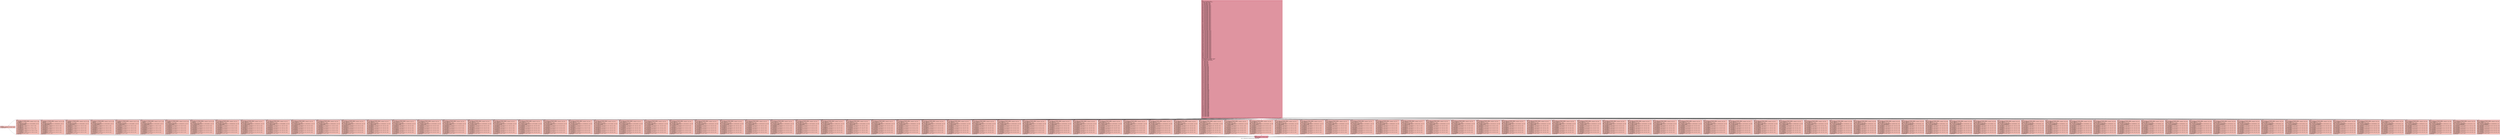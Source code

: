 digraph "CFG for '_ZN9LAMMPS_NS11MathSpecial10erfcx_y100Ed' function" {
	label="CFG for '_ZN9LAMMPS_NS11MathSpecial10erfcx_y100Ed' function";

	Node0x5556d66fa0e0 [shape=record,color="#b70d28ff", style=filled, fillcolor="#b70d2870" fontname="Courier",label="{entry:\l|  %retval = alloca double, align 8\l  %y100.addr = alloca double, align 8\l  %t = alloca double, align 8\l  %t2 = alloca double, align 8\l  %t4 = alloca double, align 8\l  %t6 = alloca double, align 8\l  %t8 = alloca double, align 8\l  %t10 = alloca double, align 8\l  %t12 = alloca double, align 8\l  %t14 = alloca double, align 8\l  %t16 = alloca double, align 8\l  %t18 = alloca double, align 8\l  %t20 = alloca double, align 8\l  %t22 = alloca double, align 8\l  %t24 = alloca double, align 8\l  %t26 = alloca double, align 8\l  %t28 = alloca double, align 8\l  %t30 = alloca double, align 8\l  %t32 = alloca double, align 8\l  %t34 = alloca double, align 8\l  %t36 = alloca double, align 8\l  %t38 = alloca double, align 8\l  %t40 = alloca double, align 8\l  %t42 = alloca double, align 8\l  %t44 = alloca double, align 8\l  %t46 = alloca double, align 8\l  %t48 = alloca double, align 8\l  %t50 = alloca double, align 8\l  %t52 = alloca double, align 8\l  %t54 = alloca double, align 8\l  %t56 = alloca double, align 8\l  %t58 = alloca double, align 8\l  %t60 = alloca double, align 8\l  %t62 = alloca double, align 8\l  %t64 = alloca double, align 8\l  %t66 = alloca double, align 8\l  %t68 = alloca double, align 8\l  %t70 = alloca double, align 8\l  %t72 = alloca double, align 8\l  %t74 = alloca double, align 8\l  %t76 = alloca double, align 8\l  %t78 = alloca double, align 8\l  %t80 = alloca double, align 8\l  %t82 = alloca double, align 8\l  %t84 = alloca double, align 8\l  %t86 = alloca double, align 8\l  %t88 = alloca double, align 8\l  %t90 = alloca double, align 8\l  %t92 = alloca double, align 8\l  %t94 = alloca double, align 8\l  %t96 = alloca double, align 8\l  %t98 = alloca double, align 8\l  %t100 = alloca double, align 8\l  %t102 = alloca double, align 8\l  %t104 = alloca double, align 8\l  %t106 = alloca double, align 8\l  %t108 = alloca double, align 8\l  %t110 = alloca double, align 8\l  %t112 = alloca double, align 8\l  %t114 = alloca double, align 8\l  %t116 = alloca double, align 8\l  %t118 = alloca double, align 8\l  %t120 = alloca double, align 8\l  %t122 = alloca double, align 8\l  %t124 = alloca double, align 8\l  %t126 = alloca double, align 8\l  %t128 = alloca double, align 8\l  %t130 = alloca double, align 8\l  %t132 = alloca double, align 8\l  %t134 = alloca double, align 8\l  %t136 = alloca double, align 8\l  %t138 = alloca double, align 8\l  %t140 = alloca double, align 8\l  %t142 = alloca double, align 8\l  %t144 = alloca double, align 8\l  %t146 = alloca double, align 8\l  %t148 = alloca double, align 8\l  %t150 = alloca double, align 8\l  %t152 = alloca double, align 8\l  %t154 = alloca double, align 8\l  %t156 = alloca double, align 8\l  %t158 = alloca double, align 8\l  %t160 = alloca double, align 8\l  %t162 = alloca double, align 8\l  %t164 = alloca double, align 8\l  %t166 = alloca double, align 8\l  %t168 = alloca double, align 8\l  %t170 = alloca double, align 8\l  %t172 = alloca double, align 8\l  %t174 = alloca double, align 8\l  %t176 = alloca double, align 8\l  %t178 = alloca double, align 8\l  %t180 = alloca double, align 8\l  %t182 = alloca double, align 8\l  %t184 = alloca double, align 8\l  %t186 = alloca double, align 8\l  %t188 = alloca double, align 8\l  %t190 = alloca double, align 8\l  %t192 = alloca double, align 8\l  %t194 = alloca double, align 8\l  %t196 = alloca double, align 8\l  %t198 = alloca double, align 8\l  store double %y100, ptr %y100.addr, align 8\l  %0 = load double, ptr %y100.addr, align 8\l  %conv = fptosi double %0 to i32\l  switch i32 %conv, label %sw.epilog [\l    i32 0, label %sw.bb\l    i32 1, label %sw.bb1\l    i32 2, label %sw.bb3\l    i32 3, label %sw.bb5\l    i32 4, label %sw.bb7\l    i32 5, label %sw.bb9\l    i32 6, label %sw.bb11\l    i32 7, label %sw.bb13\l    i32 8, label %sw.bb15\l    i32 9, label %sw.bb17\l    i32 10, label %sw.bb19\l    i32 11, label %sw.bb21\l    i32 12, label %sw.bb23\l    i32 13, label %sw.bb25\l    i32 14, label %sw.bb27\l    i32 15, label %sw.bb29\l    i32 16, label %sw.bb31\l    i32 17, label %sw.bb33\l    i32 18, label %sw.bb35\l    i32 19, label %sw.bb37\l    i32 20, label %sw.bb39\l    i32 21, label %sw.bb41\l    i32 22, label %sw.bb43\l    i32 23, label %sw.bb45\l    i32 24, label %sw.bb47\l    i32 25, label %sw.bb49\l    i32 26, label %sw.bb51\l    i32 27, label %sw.bb53\l    i32 28, label %sw.bb55\l    i32 29, label %sw.bb57\l    i32 30, label %sw.bb59\l    i32 31, label %sw.bb61\l    i32 32, label %sw.bb63\l    i32 33, label %sw.bb65\l    i32 34, label %sw.bb67\l    i32 35, label %sw.bb69\l    i32 36, label %sw.bb71\l    i32 37, label %sw.bb73\l    i32 38, label %sw.bb75\l    i32 39, label %sw.bb77\l    i32 40, label %sw.bb79\l    i32 41, label %sw.bb81\l    i32 42, label %sw.bb83\l    i32 43, label %sw.bb85\l    i32 44, label %sw.bb87\l    i32 45, label %sw.bb89\l    i32 46, label %sw.bb91\l    i32 47, label %sw.bb93\l    i32 48, label %sw.bb95\l    i32 49, label %sw.bb97\l    i32 50, label %sw.bb99\l    i32 51, label %sw.bb101\l    i32 52, label %sw.bb103\l    i32 53, label %sw.bb105\l    i32 54, label %sw.bb107\l    i32 55, label %sw.bb109\l    i32 56, label %sw.bb111\l    i32 57, label %sw.bb113\l    i32 58, label %sw.bb115\l    i32 59, label %sw.bb117\l    i32 60, label %sw.bb119\l    i32 61, label %sw.bb121\l    i32 62, label %sw.bb123\l    i32 63, label %sw.bb125\l    i32 64, label %sw.bb127\l    i32 65, label %sw.bb129\l    i32 66, label %sw.bb131\l    i32 67, label %sw.bb133\l    i32 68, label %sw.bb135\l    i32 69, label %sw.bb137\l    i32 70, label %sw.bb139\l    i32 71, label %sw.bb141\l    i32 72, label %sw.bb143\l    i32 73, label %sw.bb145\l    i32 74, label %sw.bb147\l    i32 75, label %sw.bb149\l    i32 76, label %sw.bb151\l    i32 77, label %sw.bb153\l    i32 78, label %sw.bb155\l    i32 79, label %sw.bb157\l    i32 80, label %sw.bb159\l    i32 81, label %sw.bb161\l    i32 82, label %sw.bb163\l    i32 83, label %sw.bb165\l    i32 84, label %sw.bb167\l    i32 85, label %sw.bb169\l    i32 86, label %sw.bb171\l    i32 87, label %sw.bb173\l    i32 88, label %sw.bb175\l    i32 89, label %sw.bb177\l    i32 90, label %sw.bb179\l    i32 91, label %sw.bb181\l    i32 92, label %sw.bb183\l    i32 93, label %sw.bb185\l    i32 94, label %sw.bb187\l    i32 95, label %sw.bb189\l    i32 96, label %sw.bb191\l    i32 97, label %sw.bb193\l    i32 98, label %sw.bb195\l    i32 99, label %sw.bb197\l  ]\l|{<s0>def|<s1>0|<s2>1|<s3>2|<s4>3|<s5>4|<s6>5|<s7>6|<s8>7|<s9>8|<s10>9|<s11>10|<s12>11|<s13>12|<s14>13|<s15>14|<s16>15|<s17>16|<s18>17|<s19>18|<s20>19|<s21>20|<s22>21|<s23>22|<s24>23|<s25>24|<s26>25|<s27>26|<s28>27|<s29>28|<s30>29|<s31>30|<s32>31|<s33>32|<s34>33|<s35>34|<s36>35|<s37>36|<s38>37|<s39>38|<s40>39|<s41>40|<s42>41|<s43>42|<s44>43|<s45>44|<s46>45|<s47>46|<s48>47|<s49>48|<s50>49|<s51>50|<s52>51|<s53>52|<s54>53|<s55>54|<s56>55|<s57>56|<s58>57|<s59>58|<s60>59|<s61>60|<s62>61|<s63>62|<s64>truncated...}}"];
	Node0x5556d66fa0e0:s0 -> Node0x5556d6700320[tooltip="entry -> sw.epilog\nProbability 0.99%" ];
	Node0x5556d66fa0e0:s1 -> Node0x5556d67003a0[tooltip="entry -> sw.bb\nProbability 0.99%" ];
	Node0x5556d66fa0e0:s2 -> Node0x5556d6700410[tooltip="entry -> sw.bb1\nProbability 0.99%" ];
	Node0x5556d66fa0e0:s3 -> Node0x5556d67004b0[tooltip="entry -> sw.bb3\nProbability 0.99%" ];
	Node0x5556d66fa0e0:s4 -> Node0x5556d67005b0[tooltip="entry -> sw.bb5\nProbability 0.99%" ];
	Node0x5556d66fa0e0:s5 -> Node0x5556d67006b0[tooltip="entry -> sw.bb7\nProbability 0.99%" ];
	Node0x5556d66fa0e0:s6 -> Node0x5556d67007b0[tooltip="entry -> sw.bb9\nProbability 0.99%" ];
	Node0x5556d66fa0e0:s7 -> Node0x5556d67008b0[tooltip="entry -> sw.bb11\nProbability 0.99%" ];
	Node0x5556d66fa0e0:s8 -> Node0x5556d67009b0[tooltip="entry -> sw.bb13\nProbability 0.99%" ];
	Node0x5556d66fa0e0:s9 -> Node0x5556d6700ab0[tooltip="entry -> sw.bb15\nProbability 0.99%" ];
	Node0x5556d66fa0e0:s10 -> Node0x5556d6700bb0[tooltip="entry -> sw.bb17\nProbability 0.99%" ];
	Node0x5556d66fa0e0:s11 -> Node0x5556d6700cb0[tooltip="entry -> sw.bb19\nProbability 0.99%" ];
	Node0x5556d66fa0e0:s12 -> Node0x5556d6700db0[tooltip="entry -> sw.bb21\nProbability 0.99%" ];
	Node0x5556d66fa0e0:s13 -> Node0x5556d6700eb0[tooltip="entry -> sw.bb23\nProbability 0.99%" ];
	Node0x5556d66fa0e0:s14 -> Node0x5556d6700fb0[tooltip="entry -> sw.bb25\nProbability 0.99%" ];
	Node0x5556d66fa0e0:s15 -> Node0x5556d67010b0[tooltip="entry -> sw.bb27\nProbability 0.99%" ];
	Node0x5556d66fa0e0:s16 -> Node0x5556d67011b0[tooltip="entry -> sw.bb29\nProbability 0.99%" ];
	Node0x5556d66fa0e0:s17 -> Node0x5556d67012b0[tooltip="entry -> sw.bb31\nProbability 0.99%" ];
	Node0x5556d66fa0e0:s18 -> Node0x5556d67013b0[tooltip="entry -> sw.bb33\nProbability 0.99%" ];
	Node0x5556d66fa0e0:s19 -> Node0x5556d67014b0[tooltip="entry -> sw.bb35\nProbability 0.99%" ];
	Node0x5556d66fa0e0:s20 -> Node0x5556d67015b0[tooltip="entry -> sw.bb37\nProbability 0.99%" ];
	Node0x5556d66fa0e0:s21 -> Node0x5556d67016b0[tooltip="entry -> sw.bb39\nProbability 0.99%" ];
	Node0x5556d66fa0e0:s22 -> Node0x5556d67017b0[tooltip="entry -> sw.bb41\nProbability 0.99%" ];
	Node0x5556d66fa0e0:s23 -> Node0x5556d67018b0[tooltip="entry -> sw.bb43\nProbability 0.99%" ];
	Node0x5556d66fa0e0:s24 -> Node0x5556d67019b0[tooltip="entry -> sw.bb45\nProbability 0.99%" ];
	Node0x5556d66fa0e0:s25 -> Node0x5556d6701ab0[tooltip="entry -> sw.bb47\nProbability 0.99%" ];
	Node0x5556d66fa0e0:s26 -> Node0x5556d6701bb0[tooltip="entry -> sw.bb49\nProbability 0.99%" ];
	Node0x5556d66fa0e0:s27 -> Node0x5556d6701cb0[tooltip="entry -> sw.bb51\nProbability 0.99%" ];
	Node0x5556d66fa0e0:s28 -> Node0x5556d6701db0[tooltip="entry -> sw.bb53\nProbability 0.99%" ];
	Node0x5556d66fa0e0:s29 -> Node0x5556d6701eb0[tooltip="entry -> sw.bb55\nProbability 0.99%" ];
	Node0x5556d66fa0e0:s30 -> Node0x5556d6701fb0[tooltip="entry -> sw.bb57\nProbability 0.99%" ];
	Node0x5556d66fa0e0:s31 -> Node0x5556d67020b0[tooltip="entry -> sw.bb59\nProbability 0.99%" ];
	Node0x5556d66fa0e0:s32 -> Node0x5556d67021b0[tooltip="entry -> sw.bb61\nProbability 0.99%" ];
	Node0x5556d66fa0e0:s33 -> Node0x5556d67022b0[tooltip="entry -> sw.bb63\nProbability 0.99%" ];
	Node0x5556d66fa0e0:s34 -> Node0x5556d67027d0[tooltip="entry -> sw.bb65\nProbability 0.99%" ];
	Node0x5556d66fa0e0:s35 -> Node0x5556d67028d0[tooltip="entry -> sw.bb67\nProbability 0.99%" ];
	Node0x5556d66fa0e0:s36 -> Node0x5556d67029d0[tooltip="entry -> sw.bb69\nProbability 0.99%" ];
	Node0x5556d66fa0e0:s37 -> Node0x5556d6702ad0[tooltip="entry -> sw.bb71\nProbability 0.99%" ];
	Node0x5556d66fa0e0:s38 -> Node0x5556d6702bd0[tooltip="entry -> sw.bb73\nProbability 0.99%" ];
	Node0x5556d66fa0e0:s39 -> Node0x5556d6702cd0[tooltip="entry -> sw.bb75\nProbability 0.99%" ];
	Node0x5556d66fa0e0:s40 -> Node0x5556d6702dd0[tooltip="entry -> sw.bb77\nProbability 0.99%" ];
	Node0x5556d66fa0e0:s41 -> Node0x5556d6702ed0[tooltip="entry -> sw.bb79\nProbability 0.99%" ];
	Node0x5556d66fa0e0:s42 -> Node0x5556d6702fd0[tooltip="entry -> sw.bb81\nProbability 0.99%" ];
	Node0x5556d66fa0e0:s43 -> Node0x5556d67030d0[tooltip="entry -> sw.bb83\nProbability 0.99%" ];
	Node0x5556d66fa0e0:s44 -> Node0x5556d67031d0[tooltip="entry -> sw.bb85\nProbability 0.99%" ];
	Node0x5556d66fa0e0:s45 -> Node0x5556d67032d0[tooltip="entry -> sw.bb87\nProbability 0.99%" ];
	Node0x5556d66fa0e0:s46 -> Node0x5556d67033d0[tooltip="entry -> sw.bb89\nProbability 0.99%" ];
	Node0x5556d66fa0e0:s47 -> Node0x5556d67034d0[tooltip="entry -> sw.bb91\nProbability 0.99%" ];
	Node0x5556d66fa0e0:s48 -> Node0x5556d67035d0[tooltip="entry -> sw.bb93\nProbability 0.99%" ];
	Node0x5556d66fa0e0:s49 -> Node0x5556d66f8940[tooltip="entry -> sw.bb95\nProbability 0.99%" ];
	Node0x5556d66fa0e0:s50 -> Node0x5556d66f8a40[tooltip="entry -> sw.bb97\nProbability 0.99%" ];
	Node0x5556d66fa0e0:s51 -> Node0x5556d66f8b40[tooltip="entry -> sw.bb99\nProbability 0.99%" ];
	Node0x5556d66fa0e0:s52 -> Node0x5556d66f8c40[tooltip="entry -> sw.bb101\nProbability 0.99%" ];
	Node0x5556d66fa0e0:s53 -> Node0x5556d66f8d50[tooltip="entry -> sw.bb103\nProbability 0.99%" ];
	Node0x5556d66fa0e0:s54 -> Node0x5556d66f8e60[tooltip="entry -> sw.bb105\nProbability 0.99%" ];
	Node0x5556d66fa0e0:s55 -> Node0x5556d6704310[tooltip="entry -> sw.bb107\nProbability 0.99%" ];
	Node0x5556d66fa0e0:s56 -> Node0x5556d6704420[tooltip="entry -> sw.bb109\nProbability 0.99%" ];
	Node0x5556d66fa0e0:s57 -> Node0x5556d6704530[tooltip="entry -> sw.bb111\nProbability 0.99%" ];
	Node0x5556d66fa0e0:s58 -> Node0x5556d6704640[tooltip="entry -> sw.bb113\nProbability 0.99%" ];
	Node0x5556d66fa0e0:s59 -> Node0x5556d6704750[tooltip="entry -> sw.bb115\nProbability 0.99%" ];
	Node0x5556d66fa0e0:s60 -> Node0x5556d6704860[tooltip="entry -> sw.bb117\nProbability 0.99%" ];
	Node0x5556d66fa0e0:s61 -> Node0x5556d6704970[tooltip="entry -> sw.bb119\nProbability 0.99%" ];
	Node0x5556d66fa0e0:s62 -> Node0x5556d6704a80[tooltip="entry -> sw.bb121\nProbability 0.99%" ];
	Node0x5556d66fa0e0:s63 -> Node0x5556d6704b90[tooltip="entry -> sw.bb123\nProbability 0.99%" ];
	Node0x5556d66fa0e0:s64 -> Node0x5556d6704ca0[tooltip="entry -> sw.bb125\nProbability 0.99%" ];
	Node0x5556d66fa0e0:s64 -> Node0x5556d6704db0[tooltip="entry -> sw.bb127\nProbability 0.99%" ];
	Node0x5556d66fa0e0:s64 -> Node0x5556d6704ec0[tooltip="entry -> sw.bb129\nProbability 0.99%" ];
	Node0x5556d66fa0e0:s64 -> Node0x5556d67023b0[tooltip="entry -> sw.bb131\nProbability 0.99%" ];
	Node0x5556d66fa0e0:s64 -> Node0x5556d67024c0[tooltip="entry -> sw.bb133\nProbability 0.99%" ];
	Node0x5556d66fa0e0:s64 -> Node0x5556d67025d0[tooltip="entry -> sw.bb135\nProbability 0.99%" ];
	Node0x5556d66fa0e0:s64 -> Node0x5556d67026e0[tooltip="entry -> sw.bb137\nProbability 0.99%" ];
	Node0x5556d66fa0e0:s64 -> Node0x5556d66feb00[tooltip="entry -> sw.bb139\nProbability 0.99%" ];
	Node0x5556d66fa0e0:s64 -> Node0x5556d66fec10[tooltip="entry -> sw.bb141\nProbability 0.99%" ];
	Node0x5556d66fa0e0:s64 -> Node0x5556d66fed20[tooltip="entry -> sw.bb143\nProbability 0.99%" ];
	Node0x5556d66fa0e0:s64 -> Node0x5556d66fee30[tooltip="entry -> sw.bb145\nProbability 0.99%" ];
	Node0x5556d66fa0e0:s64 -> Node0x5556d66fef40[tooltip="entry -> sw.bb147\nProbability 0.99%" ];
	Node0x5556d66fa0e0:s64 -> Node0x5556d66ff050[tooltip="entry -> sw.bb149\nProbability 0.99%" ];
	Node0x5556d66fa0e0:s64 -> Node0x5556d66ff160[tooltip="entry -> sw.bb151\nProbability 0.99%" ];
	Node0x5556d66fa0e0:s64 -> Node0x5556d6706fb0[tooltip="entry -> sw.bb153\nProbability 0.99%" ];
	Node0x5556d66fa0e0:s64 -> Node0x5556d67070c0[tooltip="entry -> sw.bb155\nProbability 0.99%" ];
	Node0x5556d66fa0e0:s64 -> Node0x5556d67071d0[tooltip="entry -> sw.bb157\nProbability 0.99%" ];
	Node0x5556d66fa0e0:s64 -> Node0x5556d67072e0[tooltip="entry -> sw.bb159\nProbability 0.99%" ];
	Node0x5556d66fa0e0:s64 -> Node0x5556d67073f0[tooltip="entry -> sw.bb161\nProbability 0.99%" ];
	Node0x5556d66fa0e0:s64 -> Node0x5556d6707500[tooltip="entry -> sw.bb163\nProbability 0.99%" ];
	Node0x5556d66fa0e0:s64 -> Node0x5556d6707610[tooltip="entry -> sw.bb165\nProbability 0.99%" ];
	Node0x5556d66fa0e0:s64 -> Node0x5556d6707720[tooltip="entry -> sw.bb167\nProbability 0.99%" ];
	Node0x5556d66fa0e0:s64 -> Node0x5556d6707830[tooltip="entry -> sw.bb169\nProbability 0.99%" ];
	Node0x5556d66fa0e0:s64 -> Node0x5556d6707940[tooltip="entry -> sw.bb171\nProbability 0.99%" ];
	Node0x5556d66fa0e0:s64 -> Node0x5556d66ff790[tooltip="entry -> sw.bb173\nProbability 0.99%" ];
	Node0x5556d66fa0e0:s64 -> Node0x5556d66ff8a0[tooltip="entry -> sw.bb175\nProbability 0.99%" ];
	Node0x5556d66fa0e0:s64 -> Node0x5556d66ff9b0[tooltip="entry -> sw.bb177\nProbability 0.99%" ];
	Node0x5556d66fa0e0:s64 -> Node0x5556d66ffac0[tooltip="entry -> sw.bb179\nProbability 0.99%" ];
	Node0x5556d66fa0e0:s64 -> Node0x5556d66ffbd0[tooltip="entry -> sw.bb181\nProbability 0.99%" ];
	Node0x5556d66fa0e0:s64 -> Node0x5556d66ffce0[tooltip="entry -> sw.bb183\nProbability 0.99%" ];
	Node0x5556d66fa0e0:s64 -> Node0x5556d66ffdf0[tooltip="entry -> sw.bb185\nProbability 0.99%" ];
	Node0x5556d66fa0e0:s64 -> Node0x5556d66fff00[tooltip="entry -> sw.bb187\nProbability 0.99%" ];
	Node0x5556d66fa0e0:s64 -> Node0x5556d6700010[tooltip="entry -> sw.bb189\nProbability 0.99%" ];
	Node0x5556d66fa0e0:s64 -> Node0x5556d6700120[tooltip="entry -> sw.bb191\nProbability 0.99%" ];
	Node0x5556d66fa0e0:s64 -> Node0x5556d6700230[tooltip="entry -> sw.bb193\nProbability 0.99%" ];
	Node0x5556d66fa0e0:s64 -> Node0x5556d6703ee0[tooltip="entry -> sw.bb195\nProbability 0.99%" ];
	Node0x5556d66fa0e0:s64 -> Node0x5556d6703ff0[tooltip="entry -> sw.bb197\nProbability 0.99%" ];
	Node0x5556d67003a0 [shape=record,color="#3d50c3ff", style=filled, fillcolor="#de614d70" fontname="Courier",label="{sw.bb:\l|  %1 = load double, ptr %y100.addr, align 8\l  %2 = call double @llvm.fmuladd.f64(double 2.000000e+00, double %1, double\l... -1.000000e+00)\l  store double %2, ptr %t, align 8\l  %3 = load double, ptr %t, align 8\l  %4 = call double @llvm.fmuladd.f64(double 0x3CDCAC703BE7EF0B, double %3,\l... double 0x3D59F49D6B497B5D)\l  %5 = load double, ptr %t, align 8\l  %6 = call double @llvm.fmuladd.f64(double %4, double %5, double\l... 0x3DD675E0647F23FA)\l  %7 = load double, ptr %t, align 8\l  %8 = call double @llvm.fmuladd.f64(double %6, double %7, double\l... 0x3E52AFBD62A8F220)\l  %9 = load double, ptr %t, align 8\l  %10 = call double @llvm.fmuladd.f64(double %8, double %9, double\l... 0x3ECE037F937418DB)\l  %11 = load double, ptr %t, align 8\l  %12 = call double @llvm.fmuladd.f64(double %10, double %11, double\l... 0x3F47578C75005517)\l  %13 = load double, ptr %t, align 8\l  %14 = call double @llvm.fmuladd.f64(double %12, double %13, double\l... 0x3F4739AE282F956A)\l  store double %14, ptr %retval, align 8\l  br label %return\l}"];
	Node0x5556d67003a0 -> Node0x5556d66fe5f0[tooltip="sw.bb -> return\nProbability 100.00%" ];
	Node0x5556d6700410 [shape=record,color="#3d50c3ff", style=filled, fillcolor="#de614d70" fontname="Courier",label="{sw.bb1:\l|  %15 = load double, ptr %y100.addr, align 8\l  %16 = call double @llvm.fmuladd.f64(double 2.000000e+00, double %15, double\l... -3.000000e+00)\l  store double %16, ptr %t2, align 8\l  %17 = load double, ptr %t2, align 8\l  %18 = call double @llvm.fmuladd.f64(double 0x3CDE6335DB1D5D2B, double %17,\l... double 0x3D5B56F5FB6BFB21)\l  %19 = load double, ptr %t2, align 8\l  %20 = call double @llvm.fmuladd.f64(double %18, double %19, double\l... 0x3DD780471BD7FF09)\l  %21 = load double, ptr %t2, align 8\l  %22 = call double @llvm.fmuladd.f64(double %20, double %21, double\l... 0x3E53678CC67A026E)\l  %23 = load double, ptr %t2, align 8\l  %24 = call double @llvm.fmuladd.f64(double %22, double %23, double\l... 0x3ECEE802FD5189C3)\l  %25 = load double, ptr %t2, align 8\l  %26 = call double @llvm.fmuladd.f64(double %24, double %25, double\l... 0x3F47D1609AEBB2C2)\l  %27 = load double, ptr %t2, align 8\l  %28 = call double @llvm.fmuladd.f64(double %26, double %27, double\l... 0x3F619880B866F619)\l  store double %28, ptr %retval, align 8\l  br label %return\l}"];
	Node0x5556d6700410 -> Node0x5556d66fe5f0[tooltip="sw.bb1 -> return\nProbability 100.00%" ];
	Node0x5556d67004b0 [shape=record,color="#3d50c3ff", style=filled, fillcolor="#de614d70" fontname="Courier",label="{sw.bb3:\l|  %29 = load double, ptr %y100.addr, align 8\l  %30 = call double @llvm.fmuladd.f64(double 2.000000e+00, double %29, double\l... -5.000000e+00)\l  store double %30, ptr %t4, align 8\l  %31 = load double, ptr %t4, align 8\l  %32 = call double @llvm.fmuladd.f64(double 0x3CE019044CEEDC3A, double %31,\l... double 0x3D5CCE59438790FD)\l  %33 = load double, ptr %t4, align 8\l  %34 = call double @llvm.fmuladd.f64(double %32, double %33, double\l... 0x3DD898ED5197CED1)\l  %35 = load double, ptr %t4, align 8\l  %36 = call double @llvm.fmuladd.f64(double %34, double %35, double\l... 0x3E5427E7D1D78974)\l  %37 = load double, ptr %t4, align 8\l  %38 = call double @llvm.fmuladd.f64(double %36, double %37, double\l... 0x3ECFD556F3D00C66)\l  %39 = load double, ptr %t4, align 8\l  %40 = call double @llvm.fmuladd.f64(double %38, double %39, double\l... 0x3F484ED84D699A44)\l  %41 = load double, ptr %t4, align 8\l  %42 = call double @llvm.fmuladd.f64(double %40, double %41, double\l... 0x3F6DA06764C8B489)\l  store double %42, ptr %retval, align 8\l  br label %return\l}"];
	Node0x5556d67004b0 -> Node0x5556d66fe5f0[tooltip="sw.bb3 -> return\nProbability 100.00%" ];
	Node0x5556d67005b0 [shape=record,color="#3d50c3ff", style=filled, fillcolor="#de614d70" fontname="Courier",label="{sw.bb5:\l|  %43 = load double, ptr %y100.addr, align 8\l  %44 = call double @llvm.fmuladd.f64(double 2.000000e+00, double %43, double\l... -7.000000e+00)\l  store double %44, ptr %t6, align 8\l  %45 = load double, ptr %t6, align 8\l  %46 = call double @llvm.fmuladd.f64(double 0x3CE10F3FEC1E8B16, double %45,\l... double 0x3D5E5C1E66B8AEE3)\l  %47 = load double, ptr %t6, align 8\l  %48 = call double @llvm.fmuladd.f64(double %46, double %47, double\l... 0x3DD9C0AC03FA5370)\l  %49 = load double, ptr %t6, align 8\l  %50 = call double @llvm.fmuladd.f64(double %48, double %49, double\l... 0x3E54F143DBA2ABE7)\l  %51 = load double, ptr %t6, align 8\l  %52 = call double @llvm.fmuladd.f64(double %50, double %51, double\l... 0x3ED065F25E05C730)\l  %53 = load double, ptr %t6, align 8\l  %54 = call double @llvm.fmuladd.f64(double %52, double %53, double\l... 0x3F48D0179F617373)\l  %55 = load double, ptr %t6, align 8\l  %56 = call double @llvm.fmuladd.f64(double %54, double %55, double\l... 0x3F74F3FD24547A60)\l  store double %56, ptr %retval, align 8\l  br label %return\l}"];
	Node0x5556d67005b0 -> Node0x5556d66fe5f0[tooltip="sw.bb5 -> return\nProbability 100.00%" ];
	Node0x5556d67006b0 [shape=record,color="#3d50c3ff", style=filled, fillcolor="#de614d70" fontname="Courier",label="{sw.bb7:\l|  %57 = load double, ptr %y100.addr, align 8\l  %58 = call double @llvm.fmuladd.f64(double 2.000000e+00, double %57, double\l... -9.000000e+00)\l  store double %58, ptr %t8, align 8\l  %59 = load double, ptr %t8, align 8\l  %60 = call double @llvm.fmuladd.f64(double 0x3CE2154AA8EE00CC, double %59,\l... double 0x3D6000DA6AB14D60)\l  %61 = load double, ptr %t8, align 8\l  %62 = call double @llvm.fmuladd.f64(double %60, double %61, double\l... 0x3DDAF86A1C870CCC)\l  %63 = load double, ptr %t8, align 8\l  %64 = call double @llvm.fmuladd.f64(double %62, double %63, double\l... 0x3E55C41D39D54B8A)\l  %65 = load double, ptr %t8, align 8\l  %66 = call double @llvm.fmuladd.f64(double %64, double %65, double\l... 0x3ED0E60DA25EF18F)\l  %67 = load double, ptr %t8, align 8\l  %68 = call double @llvm.fmuladd.f64(double %66, double %67, double\l... 0x3F495544540655B4)\l  %69 = load double, ptr %t8, align 8\l  %70 = call double @llvm.fmuladd.f64(double %68, double %69, double\l... 0x3F7B3893490A4A05)\l  store double %70, ptr %retval, align 8\l  br label %return\l}"];
	Node0x5556d67006b0 -> Node0x5556d66fe5f0[tooltip="sw.bb7 -> return\nProbability 100.00%" ];
	Node0x5556d67007b0 [shape=record,color="#3d50c3ff", style=filled, fillcolor="#de614d70" fontname="Courier",label="{sw.bb9:\l|  %71 = load double, ptr %y100.addr, align 8\l  %72 = call double @llvm.fmuladd.f64(double 2.000000e+00, double %71, double\l... -1.100000e+01)\l  store double %72, ptr %t10, align 8\l  %73 = load double, ptr %t10, align 8\l  %74 = call double @llvm.fmuladd.f64(double 0x3CE32C323252E578, double %73,\l... double 0x3D60E0523E3D28F4)\l  %75 = load double, ptr %t10, align 8\l  %76 = call double @llvm.fmuladd.f64(double %74, double %75, double\l... 0x3DDC411D581E12C9)\l  %77 = load double, ptr %t10, align 8\l  %78 = call double @llvm.fmuladd.f64(double %76, double %77, double\l... 0x3E56A0F7B45FAE6B)\l  %79 = load double, ptr %t10, align 8\l  %80 = call double @llvm.fmuladd.f64(double %78, double %79, double\l... 0x3ED16B37BE6EE135)\l  %81 = load double, ptr %t10, align 8\l  %82 = call double @llvm.fmuladd.f64(double %80, double %81, double\l... 0x3F49DE85F628F22A)\l  %83 = load double, ptr %t10, align 8\l  %84 = call double @llvm.fmuladd.f64(double %82, double %83, double\l... 0x3F80CF7B306656E7)\l  store double %84, ptr %retval, align 8\l  br label %return\l}"];
	Node0x5556d67007b0 -> Node0x5556d66fe5f0[tooltip="sw.bb9 -> return\nProbability 100.00%" ];
	Node0x5556d67008b0 [shape=record,color="#3d50c3ff", style=filled, fillcolor="#de614d70" fontname="Courier",label="{sw.bb11:\l|  %85 = load double, ptr %y100.addr, align 8\l  %86 = call double @llvm.fmuladd.f64(double 2.000000e+00, double %85, double\l... -1.300000e+01)\l  store double %86, ptr %t12, align 8\l  %87 = load double, ptr %t12, align 8\l  %88 = call double @llvm.fmuladd.f64(double 0x3CE455160B777694, double %87,\l... double 0x3D61CD47B29B9F19)\l  %89 = load double, ptr %t12, align 8\l  %90 = call double @llvm.fmuladd.f64(double %88, double %89, double\l... 0x3DDD9BCB43DCEC79)\l  %91 = load double, ptr %t12, align 8\l  %92 = call double @llvm.fmuladd.f64(double %90, double %91, double\l... 0x3E57885EFFAC03F2)\l  %93 = load double, ptr %t12, align 8\l  %94 = call double @llvm.fmuladd.f64(double %92, double %93, double\l... 0x3ED1F5AE57E6C19F)\l  %95 = load double, ptr %t12, align 8\l  %96 = call double @llvm.fmuladd.f64(double %94, double %95, double\l... 0x3F4A6C05F0EEFAB9)\l  %97 = load double, ptr %t12, align 8\l  %98 = call double @llvm.fmuladd.f64(double %96, double %97, double\l... 0x3F841418650CD299)\l  store double %98, ptr %retval, align 8\l  br label %return\l}"];
	Node0x5556d67008b0 -> Node0x5556d66fe5f0[tooltip="sw.bb11 -> return\nProbability 100.00%" ];
	Node0x5556d67009b0 [shape=record,color="#3d50c3ff", style=filled, fillcolor="#de614d70" fontname="Courier",label="{sw.bb13:\l|  %99 = load double, ptr %y100.addr, align 8\l  %100 = call double @llvm.fmuladd.f64(double 2.000000e+00, double %99, double\l... -1.500000e+01)\l  store double %100, ptr %t14, align 8\l  %101 = load double, ptr %t14, align 8\l  %102 = call double @llvm.fmuladd.f64(double 0x3CE59128A863EE54, double %101,\l... double 0x3D62C899B722F708)\l  %103 = load double, ptr %t14, align 8\l  %104 = call double @llvm.fmuladd.f64(double %102, double %103, double\l... 0x3DDF098A4ABE9B65)\l  %105 = load double, ptr %t14, align 8\l  %106 = call double @llvm.fmuladd.f64(double %104, double %105, double\l... 0x3E587AE73F4B5348)\l  %107 = load double, ptr %t14, align 8\l  %108 = call double @llvm.fmuladd.f64(double %106, double %107, double\l... 0x3ED285B273BC39B0)\l  %109 = load double, ptr %t14, align 8\l  %110 = call double @llvm.fmuladd.f64(double %108, double %109, double\l... 0x3F4AFDEFAA070089)\l  %111 = load double, ptr %t14, align 8\l  %112 = call double @llvm.fmuladd.f64(double %110, double %111, double\l... 0x3F876AABBE7CECC6)\l  store double %112, ptr %retval, align 8\l  br label %return\l}"];
	Node0x5556d67009b0 -> Node0x5556d66fe5f0[tooltip="sw.bb13 -> return\nProbability 100.00%" ];
	Node0x5556d6700ab0 [shape=record,color="#3d50c3ff", style=filled, fillcolor="#de614d70" fontname="Courier",label="{sw.bb15:\l|  %113 = load double, ptr %y100.addr, align 8\l  %114 = call double @llvm.fmuladd.f64(double 2.000000e+00, double %113,\l... double -1.700000e+01)\l  store double %114, ptr %t16, align 8\l  %115 = load double, ptr %t16, align 8\l  %116 = call double @llvm.fmuladd.f64(double 0x3CE6E1B090F13D6B, double %115,\l... double 0x3D63D3360FE2B8DF)\l  %117 = load double, ptr %t16, align 8\l  %118 = call double @llvm.fmuladd.f64(double %116, double %117, double\l... 0x3DE045C16A7E3BA1)\l  %119 = load double, ptr %t16, align 8\l  %120 = call double @llvm.fmuladd.f64(double %118, double %119, double\l... 0x3E59792D9155BB33)\l  %121 = load double, ptr %t16, align 8\l  %122 = call double @llvm.fmuladd.f64(double %120, double %121, double\l... 0x3ED31B88AA61F819)\l  %123 = load double, ptr %t16, align 8\l  %124 = call double @llvm.fmuladd.f64(double %122, double %123, double\l... 0x3F4B94709D714C98)\l  %125 = load double, ptr %t16, align 8\l  %126 = call double @llvm.fmuladd.f64(double %124, double %125, double\l... 0x3F8AD3C546899E83)\l  store double %126, ptr %retval, align 8\l  br label %return\l}"];
	Node0x5556d6700ab0 -> Node0x5556d66fe5f0[tooltip="sw.bb15 -> return\nProbability 100.00%" ];
	Node0x5556d6700bb0 [shape=record,color="#3d50c3ff", style=filled, fillcolor="#de614d70" fontname="Courier",label="{sw.bb17:\l|  %127 = load double, ptr %y100.addr, align 8\l  %128 = call double @llvm.fmuladd.f64(double 2.000000e+00, double %127,\l... double -1.900000e+01)\l  store double %128, ptr %t18, align 8\l  %129 = load double, ptr %t18, align 8\l  %130 = call double @llvm.fmuladd.f64(double 0x3CE848098C548D13, double %129,\l... double 0x3D64EE1A4D9194CE)\l  %131 = load double, ptr %t18, align 8\l  %132 = call double @llvm.fmuladd.f64(double %130, double %131, double\l... 0x3DE111783D209E8F)\l  %133 = load double, ptr %t18, align 8\l  %134 = call double @llvm.fmuladd.f64(double %132, double %133, double\l... 0x3E5A83D8A310472A)\l  %135 = load double, ptr %t18, align 8\l  %136 = call double @llvm.fmuladd.f64(double %134, double %135, double\l... 0x3ED3B7795F6006A4)\l  %137 = load double, ptr %t18, align 8\l  %138 = call double @llvm.fmuladd.f64(double %136, double %137, double\l... 0x3F4C2FB87AF7D6BE)\l  %139 = load double, ptr %t18, align 8\l  %140 = call double @llvm.fmuladd.f64(double %138, double %139, double\l... 0x3F8E4FFAD97199CA)\l  store double %140, ptr %retval, align 8\l  br label %return\l}"];
	Node0x5556d6700bb0 -> Node0x5556d66fe5f0[tooltip="sw.bb17 -> return\nProbability 100.00%" ];
	Node0x5556d6700cb0 [shape=record,color="#3d50c3ff", style=filled, fillcolor="#de614d70" fontname="Courier",label="{sw.bb19:\l|  %141 = load double, ptr %y100.addr, align 8\l  %142 = call double @llvm.fmuladd.f64(double 2.000000e+00, double %141,\l... double -2.100000e+01)\l  store double %142, ptr %t20, align 8\l  %143 = load double, ptr %t20, align 8\l  %144 = call double @llvm.fmuladd.f64(double 0x3CE9C5A5E5EB8D68, double %143,\l... double 0x3D661A54D41E5ABF)\l  %145 = load double, ptr %t20, align 8\l  %146 = call double @llvm.fmuladd.f64(double %144, double %145, double\l... 0x3DE1E891A3E5EB34)\l  %147 = load double, ptr %t20, align 8\l  %148 = call double @llvm.fmuladd.f64(double %146, double %147, double\l... 0x3E5B9B994F735932)\l  %149 = load double, ptr %t20, align 8\l  %150 = call double @llvm.fmuladd.f64(double %148, double %149, double\l... 0x3ED459D0FC85528E)\l  %151 = load double, ptr %t20, align 8\l  %152 = call double @llvm.fmuladd.f64(double %150, double %151, double\l... 0x3F4CCFF945713C92)\l  %153 = load double, ptr %t20, align 8\l  %154 = call double @llvm.fmuladd.f64(double %152, double %153, double\l... 0x3F90EFF43723E004)\l  store double %154, ptr %retval, align 8\l  br label %return\l}"];
	Node0x5556d6700cb0 -> Node0x5556d66fe5f0[tooltip="sw.bb19 -> return\nProbability 100.00%" ];
	Node0x5556d6700db0 [shape=record,color="#3d50c3ff", style=filled, fillcolor="#de614d70" fontname="Courier",label="{sw.bb21:\l|  %155 = load double, ptr %y100.addr, align 8\l  %156 = call double @llvm.fmuladd.f64(double 2.000000e+00, double %155,\l... double -2.300000e+01)\l  store double %156, ptr %t22, align 8\l  %157 = load double, ptr %t22, align 8\l  %158 = call double @llvm.fmuladd.f64(double 0x3CEB5C0FB0F5AAAC, double %157,\l... double 0x3D675905F062F7A8)\l  %159 = load double, ptr %t22, align 8\l  %160 = call double @llvm.fmuladd.f64(double %158, double %159, double\l... 0x3DE2CBC08DD5DCCC)\l  %161 = load double, ptr %t22, align 8\l  %162 = call double @llvm.fmuladd.f64(double %160, double %161, double\l... 0x3E5CC12B4835C616)\l  %163 = load double, ptr %t22, align 8\l  %164 = call double @llvm.fmuladd.f64(double %162, double %163, double\l... 0x3ED502E030EF9505)\l  %165 = load double, ptr %t22, align 8\l  %166 = call double @llvm.fmuladd.f64(double %164, double %165, double\l... 0x3F4D756773EC740B)\l  %167 = load double, ptr %t22, align 8\l  %168 = call double @llvm.fmuladd.f64(double %166, double %167, double\l... 0x3F92C21831B118BB)\l  store double %168, ptr %retval, align 8\l  br label %return\l}"];
	Node0x5556d6700db0 -> Node0x5556d66fe5f0[tooltip="sw.bb21 -> return\nProbability 100.00%" ];
	Node0x5556d6700eb0 [shape=record,color="#3d50c3ff", style=filled, fillcolor="#de614d70" fontname="Courier",label="{sw.bb23:\l|  %169 = load double, ptr %y100.addr, align 8\l  %170 = call double @llvm.fmuladd.f64(double 2.000000e+00, double %169,\l... double -2.500000e+01)\l  store double %170, ptr %t24, align 8\l  %171 = load double, ptr %t24, align 8\l  %172 = call double @llvm.fmuladd.f64(double 0x3CED0CEA254948A1, double %171,\l... double 0x3D68AB60FDA5DBA6)\l  %173 = load double, ptr %t24, align 8\l  %174 = call double @llvm.fmuladd.f64(double %172, double %173, double\l... 0x3DE3BBC38B2612C8)\l  %175 = load double, ptr %t24, align 8\l  %176 = call double @llvm.fmuladd.f64(double %174, double %175, double\l... 0x3E5DF555CA0A3DCB)\l  %177 = load double, ptr %t24, align 8\l  %178 = call double @llvm.fmuladd.f64(double %176, double %177, double\l... 0x3ED5B2FC342ABBF8)\l  %179 = load double, ptr %t24, align 8\l  %180 = call double @llvm.fmuladd.f64(double %178, double %179, double\l... 0x3F4E203A14E4EE99)\l  %181 = load double, ptr %t24, align 8\l  %182 = call double @llvm.fmuladd.f64(double %180, double %181, double\l... 0x3F949EBDE7878139)\l  store double %182, ptr %retval, align 8\l  br label %return\l}"];
	Node0x5556d6700eb0 -> Node0x5556d66fe5f0[tooltip="sw.bb23 -> return\nProbability 100.00%" ];
	Node0x5556d6700fb0 [shape=record,color="#3d50c3ff", style=filled, fillcolor="#de614d70" fontname="Courier",label="{sw.bb25:\l|  %183 = load double, ptr %y100.addr, align 8\l  %184 = call double @llvm.fmuladd.f64(double 2.000000e+00, double %183,\l... double -2.700000e+01)\l  store double %184, ptr %t26, align 8\l  %185 = load double, ptr %t26, align 8\l  %186 = call double @llvm.fmuladd.f64(double 0x3CEED9F2DA742F88, double %185,\l... double 0x3D6A12AD9B46F745)\l  %187 = load double, ptr %t26, align 8\l  %188 = call double @llvm.fmuladd.f64(double %186, double %187, double\l... 0x3DE4B96591C7F354)\l  %189 = load double, ptr %t26, align 8\l  %190 = call double @llvm.fmuladd.f64(double %188, double %189, double\l... 0x3E5F38EC5CC6753B)\l  %191 = load double, ptr %t26, align 8\l  %192 = call double @llvm.fmuladd.f64(double %190, double %191, double\l... 0x3ED66A7F0DAD2267)\l  %193 = load double, ptr %t26, align 8\l  %194 = call double @llvm.fmuladd.f64(double %192, double %193, double\l... 0x3F4ED0AAF3A0FB1B)\l  %195 = load double, ptr %t26, align 8\l  %196 = call double @llvm.fmuladd.f64(double %194, double %195, double\l... 0x3F96863D6A68DE15)\l  store double %196, ptr %retval, align 8\l  br label %return\l}"];
	Node0x5556d6700fb0 -> Node0x5556d66fe5f0[tooltip="sw.bb25 -> return\nProbability 100.00%" ];
	Node0x5556d67010b0 [shape=record,color="#3d50c3ff", style=filled, fillcolor="#de614d70" fontname="Courier",label="{sw.bb27:\l|  %197 = load double, ptr %y100.addr, align 8\l  %198 = call double @llvm.fmuladd.f64(double 2.000000e+00, double %197,\l... double -2.900000e+01)\l  store double %198, ptr %t28, align 8\l  %199 = load double, ptr %t28, align 8\l  %200 = call double @llvm.fmuladd.f64(double 0x3CF06281EEA2CC9C, double %199,\l... double 0x3D6B9048F41A4AD8)\l  %201 = load double, ptr %t28, align 8\l  %202 = call double @llvm.fmuladd.f64(double %200, double %201, double\l... 0x3DE5C57ECE63BB62)\l  %203 = load double, ptr %t28, align 8\l  %204 = call double @llvm.fmuladd.f64(double %202, double %203, double\l... 0x3E604667D01ADC87)\l  %205 = load double, ptr %t28, align 8\l  %206 = call double @llvm.fmuladd.f64(double %204, double %205, double\l... 0x3ED729C7E0FA526E)\l  %207 = load double, ptr %t28, align 8\l  %208 = call double @llvm.fmuladd.f64(double %206, double %207, double\l... 0x3F4F86F6BFDE7113)\l  %209 = load double, ptr %t28, align 8\l  %210 = call double @llvm.fmuladd.f64(double %208, double %209, double\l... 0x3F9878F27FB8956D)\l  store double %210, ptr %retval, align 8\l  br label %return\l}"];
	Node0x5556d67010b0 -> Node0x5556d66fe5f0[tooltip="sw.bb27 -> return\nProbability 100.00%" ];
	Node0x5556d67011b0 [shape=record,color="#3d50c3ff", style=filled, fillcolor="#de614d70" fontname="Courier",label="{sw.bb29:\l|  %211 = load double, ptr %y100.addr, align 8\l  %212 = call double @llvm.fmuladd.f64(double 2.000000e+00, double %211,\l... double -3.100000e+01)\l  store double %212, ptr %t30, align 8\l  %213 = load double, ptr %t30, align 8\l  %214 = call double @llvm.fmuladd.f64(double 0x3CF16809F0372EEC, double %213,\l... double 0x3D6D25A715328D13)\l  %215 = load double, ptr %t30, align 8\l  %216 = call double @llvm.fmuladd.f64(double %214, double %215, double\l... 0x3DE6E0F5826F1D24)\l  %217 = load double, ptr %t30, align 8\l  %218 = call double @llvm.fmuladd.f64(double %216, double %217, double\l... 0x3E60F8F7133192C1)\l  %219 = load double, ptr %t30, align 8\l  %220 = call double @llvm.fmuladd.f64(double %218, double %219, double\l... 0x3ED7F13B3EBAB4ED)\l  %221 = load double, ptr %t30, align 8\l  %222 = call double @llvm.fmuladd.f64(double %220, double %221, double\l... 0x3F5021AE9BFA07E3)\l  %223 = load double, ptr %t30, align 8\l  %224 = call double @llvm.fmuladd.f64(double %222, double %223, double\l... 0x3F9A773CD010D17D)\l  store double %224, ptr %retval, align 8\l  br label %return\l}"];
	Node0x5556d67011b0 -> Node0x5556d66fe5f0[tooltip="sw.bb29 -> return\nProbability 100.00%" ];
	Node0x5556d67012b0 [shape=record,color="#3d50c3ff", style=filled, fillcolor="#de614d70" fontname="Courier",label="{sw.bb31:\l|  %225 = load double, ptr %y100.addr, align 8\l  %226 = call double @llvm.fmuladd.f64(double 2.000000e+00, double %225,\l... double -3.300000e+01)\l  store double %226, ptr %t32, align 8\l  %227 = load double, ptr %t32, align 8\l  %228 = call double @llvm.fmuladd.f64(double 0x3CF27E9C7B5CDEA9, double %227,\l... double 0x3D6ED4545925AFDF)\l  %229 = load double, ptr %t32, align 8\l  %230 = call double @llvm.fmuladd.f64(double %228, double %229, double\l... 0x3DE80CBEF00AC483)\l  %231 = load double, ptr %t32, align 8\l  %232 = call double @llvm.fmuladd.f64(double %230, double %231, double\l... 0x3E61B4A2AE1944FB)\l  %233 = load double, ptr %t32, align 8\l  %234 = call double @llvm.fmuladd.f64(double %232, double %233, double\l... 0x3ED8C1437B1B7C2F)\l  %235 = load double, ptr %t32, align 8\l  %236 = call double @llvm.fmuladd.f64(double %234, double %235, double\l... 0x3F508310AAC84142)\l  %237 = load double, ptr %t32, align 8\l  %238 = call double @llvm.fmuladd.f64(double %236, double %237, double\l... 0x3F9C8180198E6DF9)\l  store double %238, ptr %retval, align 8\l  br label %return\l}"];
	Node0x5556d67012b0 -> Node0x5556d66fe5f0[tooltip="sw.bb31 -> return\nProbability 100.00%" ];
	Node0x5556d67013b0 [shape=record,color="#3d50c3ff", style=filled, fillcolor="#de614d70" fontname="Courier",label="{sw.bb33:\l|  %239 = load double, ptr %y100.addr, align 8\l  %240 = call double @llvm.fmuladd.f64(double 2.000000e+00, double %239,\l... double -3.500000e+01)\l  store double %240, ptr %t34, align 8\l  %241 = load double, ptr %t34, align 8\l  %242 = call double @llvm.fmuladd.f64(double 0x3CF3A754DB000C89, double %241,\l... double 0x3D704EFB719B00AB)\l  %243 = load double, ptr %t34, align 8\l  %244 = call double @llvm.fmuladd.f64(double %242, double %243, double\l... 0x3DE949E0545F44BE)\l  %245 = load double, ptr %t34, align 8\l  %246 = call double @llvm.fmuladd.f64(double %244, double %245, double\l... 0x3E6279F140951DF7)\l  %247 = load double, ptr %t34, align 8\l  %248 = call double @llvm.fmuladd.f64(double %246, double %247, double\l... 0x3ED99A5109CF42CC)\l  %249 = load double, ptr %t34, align 8\l  %250 = call double @llvm.fmuladd.f64(double %248, double %249, double\l... 0x3F50E7C4BEA1552E)\l  %251 = load double, ptr %t34, align 8\l  %252 = call double @llvm.fmuladd.f64(double %250, double %251, double\l... 0x3F9E982464FEE3CC)\l  store double %252, ptr %retval, align 8\l  br label %return\l}"];
	Node0x5556d67013b0 -> Node0x5556d66fe5f0[tooltip="sw.bb33 -> return\nProbability 100.00%" ];
	Node0x5556d67014b0 [shape=record,color="#3d50c3ff", style=filled, fillcolor="#de614d70" fontname="Courier",label="{sw.bb35:\l|  %253 = load double, ptr %y100.addr, align 8\l  %254 = call double @llvm.fmuladd.f64(double 2.000000e+00, double %253,\l... double -3.700000e+01)\l  store double %254, ptr %t36, align 8\l  %255 = load double, ptr %t36, align 8\l  %256 = call double @llvm.fmuladd.f64(double 0x3CF4E35F4B45F6F9, double %255,\l... double 0x3D714228177C2EF3)\l  %257 = load double, ptr %t36, align 8\l  %258 = call double @llvm.fmuladd.f64(double %256, double %257, double\l... 0x3DEA996FF1314E68)\l  %259 = load double, ptr %t36, align 8\l  %260 = call double @llvm.fmuladd.f64(double %258, double %259, double\l... 0x3E634971D7ADB785)\l  %261 = load double, ptr %t36, align 8\l  %262 = call double @llvm.fmuladd.f64(double %260, double %261, double\l... 0x3EDA7CDAE00D4754)\l  %263 = load double, ptr %t36, align 8\l  %264 = call double @llvm.fmuladd.f64(double %262, double %263, double\l... 0x3F514FEFD87CD35B)\l  %265 = load double, ptr %t36, align 8\l  %266 = call double @llvm.fmuladd.f64(double %264, double %265, double\l... 0x3FA05DCB1F0F1BC2)\l  store double %266, ptr %retval, align 8\l  br label %return\l}"];
	Node0x5556d67014b0 -> Node0x5556d66fe5f0[tooltip="sw.bb35 -> return\nProbability 100.00%" ];
	Node0x5556d67015b0 [shape=record,color="#3d50c3ff", style=filled, fillcolor="#de614d70" fontname="Courier",label="{sw.bb37:\l|  %267 = load double, ptr %y100.addr, align 8\l  %268 = call double @llvm.fmuladd.f64(double 2.000000e+00, double %267,\l... double -3.900000e+01)\l  store double %268, ptr %t38, align 8\l  %269 = load double, ptr %t38, align 8\l  %270 = call double @llvm.fmuladd.f64(double 0x3CF633F9A0843BAD, double %269,\l... double 0x3D72449F58974AF8)\l  %271 = load double, ptr %t38, align 8\l  %272 = call double @llvm.fmuladd.f64(double %270, double %271, double\l... 0x3DEBFC9626666DEC)\l  %273 = load double, ptr %t38, align 8\l  %274 = call double @llvm.fmuladd.f64(double %272, double %273, double\l... 0x3E6423BC7A312B8E)\l  %275 = load double, ptr %t38, align 8\l  %276 = call double @llvm.fmuladd.f64(double %274, double %275, double\l... 0x3EDB695EDCF2E1DF)\l  %277 = load double, ptr %t38, align 8\l  %278 = call double @llvm.fmuladd.f64(double %276, double %277, double\l... 0x3F51BBB8E2D70E30)\l  %279 = load double, ptr %t38, align 8\l  %280 = call double @llvm.fmuladd.f64(double %278, double %279, double\l... 0x3FA17623778AF70B)\l  store double %280, ptr %retval, align 8\l  br label %return\l}"];
	Node0x5556d67015b0 -> Node0x5556d66fe5f0[tooltip="sw.bb37 -> return\nProbability 100.00%" ];
	Node0x5556d67016b0 [shape=record,color="#3d50c3ff", style=filled, fillcolor="#de614d70" fontname="Courier",label="{sw.bb39:\l|  %281 = load double, ptr %y100.addr, align 8\l  %282 = call double @llvm.fmuladd.f64(double 2.000000e+00, double %281,\l... double -4.100000e+01)\l  store double %282, ptr %t40, align 8\l  %283 = load double, ptr %t40, align 8\l  %284 = call double @llvm.fmuladd.f64(double 0x3CF79A74AB36FBE7, double %283,\l... double 0x3D73575FC66EBD9A)\l  %285 = load double, ptr %t40, align 8\l  %286 = call double @llvm.fmuladd.f64(double %284, double %285, double\l... 0x3DED748E9C3808DB)\l  %287 = load double, ptr %t40, align 8\l  %288 = call double @llvm.fmuladd.f64(double %286, double %287, double\l... 0x3E650972BE418A29)\l  %289 = load double, ptr %t40, align 8\l  %290 = call double @llvm.fmuladd.f64(double %288, double %289, double\l... 0x3EDC606238B0CB47)\l  %291 = load double, ptr %t40, align 8\l  %292 = call double @llvm.fmuladd.f64(double %290, double %291, double\l... 0x3F522B48CE34B78B)\l  %293 = load double, ptr %t40, align 8\l  %294 = call double @llvm.fmuladd.f64(double %292, double %293, double\l... 0x3FA295565FB89E9C)\l  store double %294, ptr %retval, align 8\l  br label %return\l}"];
	Node0x5556d67016b0 -> Node0x5556d66fe5f0[tooltip="sw.bb39 -> return\nProbability 100.00%" ];
	Node0x5556d67017b0 [shape=record,color="#3d50c3ff", style=filled, fillcolor="#de614d70" fontname="Courier",label="{sw.bb41:\l|  %295 = load double, ptr %y100.addr, align 8\l  %296 = call double @llvm.fmuladd.f64(double 2.000000e+00, double %295,\l... double -4.300000e+01)\l  store double %296, ptr %t42, align 8\l  %297 = load double, ptr %t42, align 8\l  %298 = call double @llvm.fmuladd.f64(double 0x3CF91834622E730B, double %297,\l... double 0x3D747B782D7BE5C9)\l  %299 = load double, ptr %t42, align 8\l  %300 = call double @llvm.fmuladd.f64(double %298, double %299, double\l... 0x3DEF02A97ED7BD32)\l  %301 = load double, ptr %t42, align 8\l  %302 = call double @llvm.fmuladd.f64(double %300, double %301, double\l... 0x3E65FB40687A2D16)\l  %303 = load double, ptr %t42, align 8\l  %304 = call double @llvm.fmuladd.f64(double %302, double %303, double\l... 0x3EDD6271FAF40FAF)\l  %305 = load double, ptr %t42, align 8\l  %306 = call double @llvm.fmuladd.f64(double %304, double %305, double\l... 0x3F529ECAAF718398)\l  %307 = load double, ptr %t42, align 8\l  %308 = call double @llvm.fmuladd.f64(double %306, double %307, double\l... 0x3FA3BBA19B5F0944)\l  store double %308, ptr %retval, align 8\l  br label %return\l}"];
	Node0x5556d67017b0 -> Node0x5556d66fe5f0[tooltip="sw.bb41 -> return\nProbability 100.00%" ];
	Node0x5556d67018b0 [shape=record,color="#3d50c3ff", style=filled, fillcolor="#de614d70" fontname="Courier",label="{sw.bb43:\l|  %309 = load double, ptr %y100.addr, align 8\l  %310 = call double @llvm.fmuladd.f64(double 2.000000e+00, double %309,\l... double -4.500000e+01)\l  store double %310, ptr %t44, align 8\l  %311 = load double, ptr %t44, align 8\l  %312 = call double @llvm.fmuladd.f64(double 0x3CFAAEB0F5ECC568, double %311,\l... double 0x3D75B20882A133CD)\l  %313 = load double, ptr %t44, align 8\l  %314 = call double @llvm.fmuladd.f64(double %312, double %313, double\l... 0x3DF05426661F4840)\l  %315 = load double, ptr %t44, align 8\l  %316 = call double @llvm.fmuladd.f64(double %314, double %315, double\l... 0x3E66F9DC153A560E)\l  %317 = load double, ptr %t44, align 8\l  %318 = call double @llvm.fmuladd.f64(double %316, double %317, double\l... 0x3EDE702379010F46)\l  %319 = load double, ptr %t44, align 8\l  %320 = call double @llvm.fmuladd.f64(double %318, double %319, double\l... 0x3F53166BDFF7AB08)\l  %321 = load double, ptr %t44, align 8\l  %322 = call double @llvm.fmuladd.f64(double %320, double %321, double\l... 0x3FA4E945B18B1575)\l  store double %322, ptr %retval, align 8\l  br label %return\l}"];
	Node0x5556d67018b0 -> Node0x5556d66fe5f0[tooltip="sw.bb43 -> return\nProbability 100.00%" ];
	Node0x5556d67019b0 [shape=record,color="#3d50c3ff", style=filled, fillcolor="#de614d70" fontname="Courier",label="{sw.bb45:\l|  %323 = load double, ptr %y100.addr, align 8\l  %324 = call double @llvm.fmuladd.f64(double 2.000000e+00, double %323,\l... double -4.700000e+01)\l  store double %324, ptr %t46, align 8\l  %325 = load double, ptr %t46, align 8\l  %326 = call double @llvm.fmuladd.f64(double 0x3CFC5F7787996625, double %325,\l... double 0x3D76FC42DA0C5EED)\l  %327 = load double, ptr %t46, align 8\l  %328 = call double @llvm.fmuladd.f64(double %326, double %327, double\l... 0x3DF1337ADA7444AB)\l  %329 = load double, ptr %t46, align 8\l  %330 = call double @llvm.fmuladd.f64(double %328, double %329, double\l... 0x3E680607ECA97CD3)\l  %331 = load double, ptr %t46, align 8\l  %332 = call double @llvm.fmuladd.f64(double %330, double %331, double\l... 0x3EDF8A14DBFDC13C)\l  %333 = load double, ptr %t46, align 8\l  %334 = call double @llvm.fmuladd.f64(double %332, double %333, double\l... 0x3F53925C20000CD6)\l  %335 = load double, ptr %t46, align 8\l  %336 = call double @llvm.fmuladd.f64(double %334, double %335, double\l... 0x3FA61E8611E7A671)\l  store double %336, ptr %retval, align 8\l  br label %return\l}"];
	Node0x5556d67019b0 -> Node0x5556d66fe5f0[tooltip="sw.bb45 -> return\nProbability 100.00%" ];
	Node0x5556d6701ab0 [shape=record,color="#3d50c3ff", style=filled, fillcolor="#de614d70" fontname="Courier",label="{sw.bb47:\l|  %337 = load double, ptr %y100.addr, align 8\l  %338 = call double @llvm.fmuladd.f64(double 2.000000e+00, double %337,\l... double -4.900000e+01)\l  store double %338, ptr %t48, align 8\l  %339 = load double, ptr %t48, align 8\l  %340 = call double @llvm.fmuladd.f64(double 0x3CFE2C2AFEFBF005, double %339,\l... double 0x3D785B6C67659D78)\l  %341 = load double, ptr %t48, align 8\l  %342 = call double @llvm.fmuladd.f64(double %340, double %341, double\l... 0x3DF2201D081B81DE)\l  %343 = load double, ptr %t48, align 8\l  %344 = call double @llvm.fmuladd.f64(double %342, double %343, double\l... 0x3E692092620F98DF)\l  %345 = load double, ptr %t48, align 8\l  %346 = call double @llvm.fmuladd.f64(double %344, double %345, double\l... 0x3EE05876D7F7C284)\l  %347 = load double, ptr %t48, align 8\l  %348 = call double @llvm.fmuladd.f64(double %346, double %347, double\l... 0x3F5412CDBAFCB2FA)\l  %349 = load double, ptr %t48, align 8\l  %350 = call double @llvm.fmuladd.f64(double %348, double %349, double\l... 0x3FA75BA93C4AE844)\l  store double %350, ptr %retval, align 8\l  br label %return\l}"];
	Node0x5556d6701ab0 -> Node0x5556d66fe5f0[tooltip="sw.bb47 -> return\nProbability 100.00%" ];
	Node0x5556d6701bb0 [shape=record,color="#3d50c3ff", style=filled, fillcolor="#de614d70" fontname="Courier",label="{sw.bb49:\l|  %351 = load double, ptr %y100.addr, align 8\l  %352 = call double @llvm.fmuladd.f64(double 2.000000e+00, double %351,\l... double -5.100000e+01)\l  store double %352, ptr %t50, align 8\l  %353 = load double, ptr %t50, align 8\l  %354 = call double @llvm.fmuladd.f64(double 0x3D000B425A22CC57, double %353,\l... double 0x3D79D0DE87088508)\l  %355 = load double, ptr %t50, align 8\l  %356 = call double @llvm.fmuladd.f64(double %354, double %355, double\l... 0x3DF31AE4F298F551)\l  %357 = load double, ptr %t50, align 8\l  %358 = call double @llvm.fmuladd.f64(double %356, double %357, double\l... 0x3E6A4A56FF2180A8)\l  %359 = load double, ptr %t50, align 8\l  %360 = call double @llvm.fmuladd.f64(double %358, double %359, double\l... 0x3EE0F2AFBDFC1659)\l  %361 = load double, ptr %t50, align 8\l  %362 = call double @llvm.fmuladd.f64(double %360, double %361, double\l... 0x3F5497F5AE519CED)\l  %363 = load double, ptr %t50, align 8\l  %364 = call double @llvm.fmuladd.f64(double %362, double %363, double\l... 0x3FA8A0F8EA9C7CE0)\l  store double %364, ptr %retval, align 8\l  br label %return\l}"];
	Node0x5556d6701bb0 -> Node0x5556d66fe5f0[tooltip="sw.bb49 -> return\nProbability 100.00%" ];
	Node0x5556d6701cb0 [shape=record,color="#3d50c3ff", style=filled, fillcolor="#de614d70" fontname="Courier",label="{sw.bb51:\l|  %365 = load double, ptr %y100.addr, align 8\l  %366 = call double @llvm.fmuladd.f64(double 2.000000e+00, double %365,\l... double -5.300000e+01)\l  store double %366, ptr %t52, align 8\l  %367 = load double, ptr %t52, align 8\l  %368 = call double @llvm.fmuladd.f64(double 0x3D01102A987A9F12, double %367,\l... double 0x3D7B5E07CFF96FCB)\l  %369 = load double, ptr %t52, align 8\l  %370 = call double @llvm.fmuladd.f64(double %368, double %369, double\l... 0x3DF424B8842CAD72)\l  %371 = load double, ptr %t52, align 8\l  %372 = call double @llvm.fmuladd.f64(double %370, double %371, double\l... 0x3E6B843F3BE71F9C)\l  %373 = load double, ptr %t52, align 8\l  %374 = call double @llvm.fmuladd.f64(double %372, double %373, double\l... 0x3EE194133232C709)\l  %375 = load double, ptr %t52, align 8\l  %376 = call double @llvm.fmuladd.f64(double %374, double %375, double\l... 0x3F55220BD281F111)\l  %377 = load double, ptr %t52, align 8\l  %378 = call double @llvm.fmuladd.f64(double %376, double %377, double\l... 0x3FA9EEC23D3AA4BF)\l  store double %378, ptr %retval, align 8\l  br label %return\l}"];
	Node0x5556d6701cb0 -> Node0x5556d66fe5f0[tooltip="sw.bb51 -> return\nProbability 100.00%" ];
	Node0x5556d6701db0 [shape=record,color="#3d50c3ff", style=filled, fillcolor="#de614d70" fontname="Courier",label="{sw.bb53:\l|  %379 = load double, ptr %y100.addr, align 8\l  %380 = call double @llvm.fmuladd.f64(double 2.000000e+00, double %379,\l... double -5.500000e+01)\l  store double %380, ptr %t54, align 8\l  %381 = load double, ptr %t54, align 8\l  %382 = call double @llvm.fmuladd.f64(double 0x3D0225C26AAA3AF4, double %381,\l... double 0x3D7D046D2E1F72BF)\l  %383 = load double, ptr %t54, align 8\l  %384 = call double @llvm.fmuladd.f64(double %382, double %383, double\l... 0x3DF53E8C6798FB91)\l  %385 = load double, ptr %t54, align 8\l  %386 = call double @llvm.fmuladd.f64(double %384, double %385, double\l... 0x3E6CCF4363E6B59B)\l  %387 = load double, ptr %t54, align 8\l  %388 = call double @llvm.fmuladd.f64(double %386, double %387, double\l... 0x3EE23D04EB976781)\l  %389 = load double, ptr %t54, align 8\l  %390 = call double @llvm.fmuladd.f64(double %388, double %389, double\l... 0x3F55B14B06FA12B4)\l  %391 = load double, ptr %t54, align 8\l  %392 = call double @llvm.fmuladd.f64(double %390, double %391, double\l... 0x3FAB4555EA06EA1D)\l  store double %392, ptr %retval, align 8\l  br label %return\l}"];
	Node0x5556d6701db0 -> Node0x5556d66fe5f0[tooltip="sw.bb53 -> return\nProbability 100.00%" ];
	Node0x5556d6701eb0 [shape=record,color="#3d50c3ff", style=filled, fillcolor="#de614d70" fontname="Courier",label="{sw.bb55:\l|  %393 = load double, ptr %y100.addr, align 8\l  %394 = call double @llvm.fmuladd.f64(double 2.000000e+00, double %393,\l... double -5.700000e+01)\l  store double %394, ptr %t56, align 8\l  %395 = load double, ptr %t56, align 8\l  %396 = call double @llvm.fmuladd.f64(double 0x3D034D0A40A8252E, double %395,\l... double 0x3D7EC5AB043DFDA8)\l  %397 = load double, ptr %t56, align 8\l  %398 = call double @llvm.fmuladd.f64(double %396, double %397, double\l... 0x3DF66964ED163D64)\l  %399 = load double, ptr %t56, align 8\l  %400 = call double @llvm.fmuladd.f64(double %398, double %399, double\l... 0x3E6E2C6B89457F2D)\l  %401 = load double, ptr %t56, align 8\l  %402 = call double @llvm.fmuladd.f64(double %400, double %401, double\l... 0x3EE2EDEEA1C1630B)\l  %403 = load double, ptr %t56, align 8\l  %404 = call double @llvm.fmuladd.f64(double %402, double %403, double\l... 0x3F5645F160A1979B)\l  %405 = load double, ptr %t56, align 8\l  %406 = call double @llvm.fmuladd.f64(double %404, double %405, double\l... 0x3FACA5086E45718B)\l  store double %406, ptr %retval, align 8\l  br label %return\l}"];
	Node0x5556d6701eb0 -> Node0x5556d66fe5f0[tooltip="sw.bb55 -> return\nProbability 100.00%" ];
	Node0x5556d6701fb0 [shape=record,color="#3d50c3ff", style=filled, fillcolor="#de614d70" fontname="Courier",label="{sw.bb57:\l|  %407 = load double, ptr %y100.addr, align 8\l  %408 = call double @llvm.fmuladd.f64(double 2.000000e+00, double %407,\l... double -5.900000e+01)\l  store double %408, ptr %t58, align 8\l  %409 = load double, ptr %t58, align 8\l  %410 = call double @llvm.fmuladd.f64(double 0x3D04870F06141F6B, double %409,\l... double 0x3D8051BB2A85AD45)\l  %411 = load double, ptr %t58, align 8\l  %412 = call double @llvm.fmuladd.f64(double %410, double %411, double\l... 0x3DF7A656FABEB409)\l  %413 = load double, ptr %t58, align 8\l  %414 = call double @llvm.fmuladd.f64(double %412, double %413, double\l... 0x3E6F9CD08692FB32)\l  %415 = load double, ptr %t58, align 8\l  %416 = call double @llvm.fmuladd.f64(double %414, double %415, double\l... 0x3EE3A7406E8995BA)\l  %417 = load double, ptr %t58, align 8\l  %418 = call double @llvm.fmuladd.f64(double %416, double %417, double\l... 0x3F56E0405B62B605)\l  %419 = load double, ptr %t58, align 8\l  %420 = call double @llvm.fmuladd.f64(double %418, double %419, double\l... 0x3FAE0E32437CD707)\l  store double %420, ptr %retval, align 8\l  br label %return\l}"];
	Node0x5556d6701fb0 -> Node0x5556d66fe5f0[tooltip="sw.bb57 -> return\nProbability 100.00%" ];
	Node0x5556d67020b0 [shape=record,color="#3d50c3ff", style=filled, fillcolor="#de614d70" fontname="Courier",label="{sw.bb59:\l|  %421 = load double, ptr %y100.addr, align 8\l  %422 = call double @llvm.fmuladd.f64(double 2.000000e+00, double %421,\l... double -6.100000e+01)\l  store double %422, ptr %t60, align 8\l  %423 = load double, ptr %t60, align 8\l  %424 = call double @llvm.fmuladd.f64(double 0x3D05D4EA80D8F450, double %423,\l... double 0x3D814FCEF945981B)\l  %425 = load double, ptr %t60, align 8\l  %426 = call double @llvm.fmuladd.f64(double %424, double %425, double\l... 0x3DF8F68908B4D058)\l  %427 = load double, ptr %t60, align 8\l  %428 = call double @llvm.fmuladd.f64(double %426, double %427, double\l... 0x3E7090CE87FC37F4)\l  %429 = load double, ptr %t60, align 8\l  %430 = call double @llvm.fmuladd.f64(double %428, double %429, double\l... 0x3EE4697135E87756)\l  %431 = load double, ptr %t60, align 8\l  %432 = call double @llvm.fmuladd.f64(double %430, double %431, double\l... 0x3F57807D0ED7842E)\l  %433 = load double, ptr %t60, align 8\l  %434 = call double @llvm.fmuladd.f64(double %432, double %433, double\l... 0x3FAF813017876E20)\l  store double %434, ptr %retval, align 8\l  br label %return\l}"];
	Node0x5556d67020b0 -> Node0x5556d66fe5f0[tooltip="sw.bb59 -> return\nProbability 100.00%" ];
	Node0x5556d67021b0 [shape=record,color="#3d50c3ff", style=filled, fillcolor="#de614d70" fontname="Courier",label="{sw.bb61:\l|  %435 = load double, ptr %y100.addr, align 8\l  %436 = call double @llvm.fmuladd.f64(double 2.000000e+00, double %435,\l... double -6.300000e+01)\l  store double %436, ptr %t62, align 8\l  %437 = load double, ptr %t62, align 8\l  %438 = call double @llvm.fmuladd.f64(double 0x3D0737C33852D494, double %437,\l... double 0x3D825E05D964605C)\l  %439 = load double, ptr %t62, align 8\l  %440 = call double @llvm.fmuladd.f64(double %438, double %439, double\l... 0x3DFA5B3429404E5E)\l  %441 = load double, ptr %t62, align 8\l  %442 = call double @llvm.fmuladd.f64(double %440, double %441, double\l... 0x3E715E076A451F52)\l  %443 = load double, ptr %t62, align 8\l  %444 = call double @llvm.fmuladd.f64(double %442, double %443, double\l... 0x3EE534FF146B692C)\l  %445 = load double, ptr %t62, align 8\l  %446 = call double @llvm.fmuladd.f64(double %444, double %445, double\l... 0x3F5826F06650452A)\l  %447 = load double, ptr %t62, align 8\l  %448 = call double @llvm.fmuladd.f64(double %446, double %447, double\l... 0x3FB07F318404EC1E)\l  store double %448, ptr %retval, align 8\l  br label %return\l}"];
	Node0x5556d67021b0 -> Node0x5556d66fe5f0[tooltip="sw.bb61 -> return\nProbability 100.00%" ];
	Node0x5556d67022b0 [shape=record,color="#3d50c3ff", style=filled, fillcolor="#de614d70" fontname="Courier",label="{sw.bb63:\l|  %449 = load double, ptr %y100.addr, align 8\l  %450 = call double @llvm.fmuladd.f64(double 2.000000e+00, double %449,\l... double -6.500000e+01)\l  store double %450, ptr %t64, align 8\l  %451 = load double, ptr %t64, align 8\l  %452 = call double @llvm.fmuladd.f64(double 0x3D08B0CD172BF1AC, double %451,\l... double 0x3D837D62D489A85A)\l  %453 = load double, ptr %t64, align 8\l  %454 = call double @llvm.fmuladd.f64(double %452, double %453, double\l... 0x3DFBD5A51D0F371A)\l  %455 = load double, ptr %t64, align 8\l  %456 = call double @llvm.fmuladd.f64(double %454, double %455, double\l... 0x3E7236BBD83DF9CE)\l  %457 = load double, ptr %t64, align 8\l  %458 = call double @llvm.fmuladd.f64(double %456, double %457, double\l... 0x3EE60A6FD4A432D1)\l  %459 = load double, ptr %t64, align 8\l  %460 = call double @llvm.fmuladd.f64(double %458, double %459, double\l... 0x3F58D3E75C69055F)\l  %461 = load double, ptr %t64, align 8\l  %462 = call double @llvm.fmuladd.f64(double %460, double %461, double\l... 0x3FB1431870C317D9)\l  store double %462, ptr %retval, align 8\l  br label %return\l}"];
	Node0x5556d67022b0 -> Node0x5556d66fe5f0[tooltip="sw.bb63 -> return\nProbability 100.00%" ];
	Node0x5556d67027d0 [shape=record,color="#3d50c3ff", style=filled, fillcolor="#de614d70" fontname="Courier",label="{sw.bb65:\l|  %463 = load double, ptr %y100.addr, align 8\l  %464 = call double @llvm.fmuladd.f64(double 2.000000e+00, double %463,\l... double -6.700000e+01)\l  store double %464, ptr %t66, align 8\l  %465 = load double, ptr %t66, align 8\l  %466 = call double @llvm.fmuladd.f64(double 0x3D0A414916BC8A66, double %465,\l... double 0x3D84AEF7B0E12C0B)\l  %467 = load double, ptr %t66, align 8\l  %468 = call double @llvm.fmuladd.f64(double %466, double %467, double\l... 0x3DFD673D73C55FEF)\l  %469 = load double, ptr %t66, align 8\l  %470 = call double @llvm.fmuladd.f64(double %468, double %469, double\l... 0x3E731B9F787D586A)\l  %471 = load double, ptr %t66, align 8\l  %472 = call double @llvm.fmuladd.f64(double %470, double %471, double\l... 0x3EE6EA516BFA47F3)\l  %473 = load double, ptr %t66, align 8\l  %474 = call double @llvm.fmuladd.f64(double %472, double %473, double\l... 0x3F5987B33A67F377)\l  %475 = load double, ptr %t66, align 8\l  %476 = call double @llvm.fmuladd.f64(double %474, double %475, double\l... 0x3FB20C82312341EC)\l  store double %476, ptr %retval, align 8\l  br label %return\l}"];
	Node0x5556d67027d0 -> Node0x5556d66fe5f0[tooltip="sw.bb65 -> return\nProbability 100.00%" ];
	Node0x5556d67028d0 [shape=record,color="#3d50c3ff", style=filled, fillcolor="#de614d70" fontname="Courier",label="{sw.bb67:\l|  %477 = load double, ptr %y100.addr, align 8\l  %478 = call double @llvm.fmuladd.f64(double 2.000000e+00, double %477,\l... double -6.900000e+01)\l  store double %478, ptr %t68, align 8\l  %479 = load double, ptr %t68, align 8\l  %480 = call double @llvm.fmuladd.f64(double 0x3D0BEA85736DEF48, double %479,\l... double 0x3D85F3E59069E8D5)\l  %481 = load double, ptr %t68, align 8\l  %482 = call double @llvm.fmuladd.f64(double %480, double %481, double\l... 0x3DFF1174B8EDE5BA)\l  %483 = load double, ptr %t68, align 8\l  %484 = call double @llvm.fmuladd.f64(double %482, double %483, double\l... 0x3E740D715539C0F9)\l  %485 = load double, ptr %t68, align 8\l  %486 = call double @llvm.fmuladd.f64(double %484, double %485, double\l... 0x3EE7D53A7F4A0D4D)\l  %487 = load double, ptr %t68, align 8\l  %488 = call double @llvm.fmuladd.f64(double %486, double %487, double\l... 0x3F5A42A9DBA131C4)\l  %489 = load double, ptr %t68, align 8\l  %490 = call double @llvm.fmuladd.f64(double %488, double %489, double\l... 0x3FB2DBA6C0AE8990)\l  store double %490, ptr %retval, align 8\l  br label %return\l}"];
	Node0x5556d67028d0 -> Node0x5556d66fe5f0[tooltip="sw.bb67 -> return\nProbability 100.00%" ];
	Node0x5556d67029d0 [shape=record,color="#3d50c3ff", style=filled, fillcolor="#de614d70" fontname="Courier",label="{sw.bb69:\l|  %491 = load double, ptr %y100.addr, align 8\l  %492 = call double @llvm.fmuladd.f64(double 2.000000e+00, double %491,\l... double -7.100000e+01)\l  store double %492, ptr %t70, align 8\l  %493 = load double, ptr %t70, align 8\l  %494 = call double @llvm.fmuladd.f64(double 0x3D0DADDDB01630D1, double %493,\l... double 0x3D874D5D8FC9A037)\l  %495 = load double, ptr %t70, align 8\l  %496 = call double @llvm.fmuladd.f64(double %494, double %495, double\l... 0x3E006AECD6ADEDB6)\l  %497 = load double, ptr %t70, align 8\l  %498 = call double @llvm.fmuladd.f64(double %496, double %497, double\l... 0x3E750CFC91062247)\l  %499 = load double, ptr %t70, align 8\l  %500 = call double @llvm.fmuladd.f64(double %498, double %499, double\l... 0x3EE8CBCAEFC2F7D0)\l  %501 = load double, ptr %t70, align 8\l  %502 = call double @llvm.fmuladd.f64(double %500, double %501, double\l... 0x3F5B0525F5205070)\l  %503 = load double, ptr %t70, align 8\l  %504 = call double @llvm.fmuladd.f64(double %502, double %503, double\l... 0x3FB3B0C0DCFE4BD6)\l  store double %504, ptr %retval, align 8\l  br label %return\l}"];
	Node0x5556d67029d0 -> Node0x5556d66fe5f0[tooltip="sw.bb69 -> return\nProbability 100.00%" ];
	Node0x5556d6702ad0 [shape=record,color="#3d50c3ff", style=filled, fillcolor="#de614d70" fontname="Courier",label="{sw.bb71:\l|  %505 = load double, ptr %y100.addr, align 8\l  %506 = call double @llvm.fmuladd.f64(double 2.000000e+00, double %505,\l... double -7.300000e+01)\l  store double %506, ptr %t72, align 8\l  %507 = load double, ptr %t72, align 8\l  %508 = call double @llvm.fmuladd.f64(double 0x3D0F8CBA5CE18D8B, double %507,\l... double 0x3D88BCA164B8977E)\l  %509 = load double, ptr %t72, align 8\l  %510 = call double @llvm.fmuladd.f64(double %508, double %509, double\l... 0x3E015B09C6797F2D)\l  %511 = load double, ptr %t72, align 8\l  %512 = call double @llvm.fmuladd.f64(double %510, double %511, double\l... 0x3E761B19258AF5EB)\l  %513 = load double, ptr %t72, align 8\l  %514 = call double @llvm.fmuladd.f64(double %512, double %513, double\l... 0x3EE9CEAC707A0A15)\l  %515 = load double, ptr %t72, align 8\l  %516 = call double @llvm.fmuladd.f64(double %514, double %515, double\l... 0x3F5BCF8761DB3A3B)\l  %517 = load double, ptr %t72, align 8\l  %518 = call double @llvm.fmuladd.f64(double %516, double %517, double\l... 0x3FB48C0E2DB78D18)\l  store double %518, ptr %retval, align 8\l  br label %return\l}"];
	Node0x5556d6702ad0 -> Node0x5556d66fe5f0[tooltip="sw.bb71 -> return\nProbability 100.00%" ];
	Node0x5556d6702bd0 [shape=record,color="#3d50c3ff", style=filled, fillcolor="#de614d70" fontname="Courier",label="{sw.bb73:\l|  %519 = load double, ptr %y100.addr, align 8\l  %520 = call double @llvm.fmuladd.f64(double 2.000000e+00, double %519,\l... double -7.500000e+01)\l  store double %520, ptr %t74, align 8\l  %521 = load double, ptr %t74, align 8\l  %522 = call double @llvm.fmuladd.f64(double 0x3D10C448B3497424, double %521,\l... double 0x3D8A4303FAE3D30D)\l  %523 = load double, ptr %t74, align 8\l  %524 = call double @llvm.fmuladd.f64(double %522, double %523, double\l... 0x3E0259F1B05FD412)\l  %525 = load double, ptr %t74, align 8\l  %526 = call double @llvm.fmuladd.f64(double %524, double %525, double\l... 0x3E7738ACAC9EFF30)\l  %527 = load double, ptr %t74, align 8\l  %528 = call double @llvm.fmuladd.f64(double %526, double %527, double\l... 0x3EEADE93252ADA87)\l  %529 = load double, ptr %t74, align 8\l  %530 = call double @llvm.fmuladd.f64(double %528, double %529, double\l... 0x3F5CA23373B61C43)\l  %531 = load double, ptr %t74, align 8\l  %532 = call double @llvm.fmuladd.f64(double %530, double %531, double\l... 0x3FB56DCF6EFB0CC6)\l  store double %532, ptr %retval, align 8\l  br label %return\l}"];
	Node0x5556d6702bd0 -> Node0x5556d66fe5f0[tooltip="sw.bb73 -> return\nProbability 100.00%" ];
	Node0x5556d6702cd0 [shape=record,color="#3d50c3ff", style=filled, fillcolor="#de614d70" fontname="Courier",label="{sw.bb75:\l|  %533 = load double, ptr %y100.addr, align 8\l  %534 = call double @llvm.fmuladd.f64(double 2.000000e+00, double %533,\l... double -7.700000e+01)\l  store double %534, ptr %t76, align 8\l  %535 = load double, ptr %t76, align 8\l  %536 = call double @llvm.fmuladd.f64(double 0x3D11D1726359DC9A, double %535,\l... double 0x3D8BE1EA0D940B48)\l  %537 = load double, ptr %t76, align 8\l  %538 = call double @llvm.fmuladd.f64(double %536, double %537, double\l... 0x3E036892AE9C3ACA)\l  %539 = load double, ptr %t76, align 8\l  %540 = call double @llvm.fmuladd.f64(double %538, double %539, double\l... 0x3E7866AB34218E47)\l  %541 = load double, ptr %t76, align 8\l  %542 = call double @llvm.fmuladd.f64(double %540, double %541, double\l... 0x3EEBFC3E4AA5EA69)\l  %543 = load double, ptr %t76, align 8\l  %544 = call double @llvm.fmuladd.f64(double %542, double %543, double\l... 0x3F5D7D9549A3B53E)\l  %545 = load double, ptr %t76, align 8\l  %546 = call double @llvm.fmuladd.f64(double %544, double %545, double\l... 0x3FB656489E71B67A)\l  store double %546, ptr %retval, align 8\l  br label %return\l}"];
	Node0x5556d6702cd0 -> Node0x5556d66fe5f0[tooltip="sw.bb75 -> return\nProbability 100.00%" ];
	Node0x5556d6702dd0 [shape=record,color="#3d50c3ff", style=filled, fillcolor="#de614d70" fontname="Courier",label="{sw.bb77:\l|  %547 = load double, ptr %y100.addr, align 8\l  %548 = call double @llvm.fmuladd.f64(double 2.000000e+00, double %547,\l... double -7.900000e+01)\l  store double %548, ptr %t78, align 8\l  %549 = load double, ptr %t78, align 8\l  %550 = call double @llvm.fmuladd.f64(double 0x3D12EEA1A4DA9AAB, double %549,\l... double 0x3D8D9ACABE6748BD)\l  %551 = load double, ptr %t78, align 8\l  %552 = call double @llvm.fmuladd.f64(double %550, double %551, double\l... 0x3E0487E9262F3709)\l  %553 = load double, ptr %t78, align 8\l  %554 = call double @llvm.fmuladd.f64(double %552, double %553, double\l... 0x3E79A6181CF67C22)\l  %555 = load double, ptr %t78, align 8\l  %556 = call double @llvm.fmuladd.f64(double %554, double %555, double\l... 0x3EED2878E96FA336)\l  %557 = load double, ptr %t78, align 8\l  %558 = call double @llvm.fmuladd.f64(double %556, double %557, double\l... 0x3F5E621E2B3180F2)\l  %559 = load double, ptr %t78, align 8\l  %560 = call double @llvm.fmuladd.f64(double %558, double %559, double\l... 0x3FB745C12B1F8E97)\l  store double %560, ptr %retval, align 8\l  br label %return\l}"];
	Node0x5556d6702dd0 -> Node0x5556d66fe5f0[tooltip="sw.bb77 -> return\nProbability 100.00%" ];
	Node0x5556d6702ed0 [shape=record,color="#3d50c3ff", style=filled, fillcolor="#de614d70" fontname="Courier",label="{sw.bb79:\l|  %561 = load double, ptr %y100.addr, align 8\l  %562 = call double @llvm.fmuladd.f64(double 2.000000e+00, double %561,\l... double -8.100000e+01)\l  store double %562, ptr %t80, align 8\l  %563 = load double, ptr %t80, align 8\l  %564 = call double @llvm.fmuladd.f64(double 0x3D141CA3B5BA0426, double %563,\l... double 0x3D8F6F30263F1D04)\l  %565 = load double, ptr %t80, align 8\l  %566 = call double @llvm.fmuladd.f64(double %564, double %565, double\l... 0x3E05B90081B8459A)\l  %567 = load double, ptr %t80, align 8\l  %568 = call double @llvm.fmuladd.f64(double %566, double %567, double\l... 0x3E7AF8070581BEDE)\l  %569 = load double, ptr %t80, align 8\l  %570 = call double @llvm.fmuladd.f64(double %568, double %569, double\l... 0x3EEE641A9317C4E6)\l  %571 = load double, ptr %t80, align 8\l  %572 = call double @llvm.fmuladd.f64(double %570, double %571, double\l... 0x3F5F5045E9D3615C)\l  %573 = load double, ptr %t80, align 8\l  %574 = call double @llvm.fmuladd.f64(double %572, double %573, double\l... 0x3FB83C842829C510)\l  store double %574, ptr %retval, align 8\l  br label %return\l}"];
	Node0x5556d6702ed0 -> Node0x5556d66fe5f0[tooltip="sw.bb79 -> return\nProbability 100.00%" ];
	Node0x5556d6702fd0 [shape=record,color="#3d50c3ff", style=filled, fillcolor="#de614d70" fontname="Courier",label="{sw.bb81:\l|  %575 = load double, ptr %y100.addr, align 8\l  %576 = call double @llvm.fmuladd.f64(double 2.000000e+00, double %575,\l... double -8.300000e+01)\l  store double %576, ptr %t82, align 8\l  %577 = load double, ptr %t82, align 8\l  %578 = call double @llvm.fmuladd.f64(double 0x3D155C4B7DF0823A, double %577,\l... double 0x3D90B05BF0489E27)\l  %579 = load double, ptr %t82, align 8\l  %580 = call double @llvm.fmuladd.f64(double %578, double %579, double\l... 0x3E06FCF3F1DD56DD)\l  %581 = load double, ptr %t82, align 8\l  %582 = call double @llvm.fmuladd.f64(double %580, double %581, double\l... 0x3E7C5D9CBFFD53C2)\l  %583 = load double, ptr %t82, align 8\l  %584 = call double @llvm.fmuladd.f64(double %582, double %583, double\l... 0x3EEFB0082AD56437)\l  %585 = load double, ptr %t82, align 8\l  %586 = call double @llvm.fmuladd.f64(double %584, double %585, double\l... 0x3F602445A4235B5F)\l  %587 = load double, ptr %t82, align 8\l  %588 = call double @llvm.fmuladd.f64(double %586, double %587, double\l... 0x3FB93AE082BF471A)\l  store double %588, ptr %retval, align 8\l  br label %return\l}"];
	Node0x5556d6702fd0 -> Node0x5556d66fe5f0[tooltip="sw.bb81 -> return\nProbability 100.00%" ];
	Node0x5556d67030d0 [shape=record,color="#3d50c3ff", style=filled, fillcolor="#de614d70" fontname="Courier",label="{sw.bb83:\l|  %589 = load double, ptr %y100.addr, align 8\l  %590 = call double @llvm.fmuladd.f64(double 2.000000e+00, double %589,\l... double -8.500000e+01)\l  store double %590, ptr %t84, align 8\l  %591 = load double, ptr %t84, align 8\l  %592 = call double @llvm.fmuladd.f64(double 0x3D16AE7131CF7ADA, double %591,\l... double 0x3D91B889C7591FA7)\l  %593 = load double, ptr %t84, align 8\l  %594 = call double @llvm.fmuladd.f64(double %592, double %593, double\l... 0x3E0854EF32FCDB54)\l  %595 = load double, ptr %t84, align 8\l  %596 = call double @llvm.fmuladd.f64(double %594, double %595, double\l... 0x3E7DD81055005E31)\l  %597 = load double, ptr %t84, align 8\l  %598 = call double @llvm.fmuladd.f64(double %596, double %597, double\l... 0x3EF0869A5CFBE143)\l  %599 = load double, ptr %t84, align 8\l  %600 = call double @llvm.fmuladd.f64(double %598, double %599, double\l... 0x3F60A5BA3434A4BA)\l  %601 = load double, ptr %t84, align 8\l  %602 = call double @llvm.fmuladd.f64(double %600, double %601, double\l... 0x3FBA41293B55F9D5)\l  store double %602, ptr %retval, align 8\l  br label %return\l}"];
	Node0x5556d67030d0 -> Node0x5556d66fe5f0[tooltip="sw.bb83 -> return\nProbability 100.00%" ];
	Node0x5556d67031d0 [shape=record,color="#3d50c3ff", style=filled, fillcolor="#de614d70" fontname="Courier",label="{sw.bb85:\l|  %603 = load double, ptr %y100.addr, align 8\l  %604 = call double @llvm.fmuladd.f64(double 2.000000e+00, double %603,\l... double -8.700000e+01)\l  store double %604, ptr %t86, align 8\l  %605 = load double, ptr %t86, align 8\l  %606 = call double @llvm.fmuladd.f64(double 0x3D1813F1DBCC8F17, double %605,\l... double 0x3D92D104A933E971)\l  %607 = load double, ptr %t86, align 8\l  %608 = call double @llvm.fmuladd.f64(double %606, double %607, double\l... 0x3E09C22F57D758A2)\l  %609 = load double, ptr %t86, align 8\l  %610 = call double @llvm.fmuladd.f64(double %608, double %609, double\l... 0x3E7F68AC12899874)\l  %611 = load double, ptr %t86, align 8\l  %612 = call double @llvm.fmuladd.f64(double %610, double %611, double\l... 0x3EF13E5128601FC6)\l  %613 = load double, ptr %t86, align 8\l  %614 = call double @llvm.fmuladd.f64(double %612, double %613, double\l... 0x3F612CC79FF27D6B)\l  %615 = load double, ptr %t86, align 8\l  %616 = call double @llvm.fmuladd.f64(double %614, double %615, double\l... 0x3FBB4FB5A271BD21)\l  store double %616, ptr %retval, align 8\l  br label %return\l}"];
	Node0x5556d67031d0 -> Node0x5556d66fe5f0[tooltip="sw.bb85 -> return\nProbability 100.00%" ];
	Node0x5556d67032d0 [shape=record,color="#3d50c3ff", style=filled, fillcolor="#de614d70" fontname="Courier",label="{sw.bb87:\l|  %617 = load double, ptr %y100.addr, align 8\l  %618 = call double @llvm.fmuladd.f64(double 2.000000e+00, double %617,\l... double -8.900000e+01)\l  store double %618, ptr %t88, align 8\l  %619 = load double, ptr %t88, align 8\l  %620 = call double @llvm.fmuladd.f64(double 0x3D198DAF1B5BCD77, double %619,\l... double 0x3D93FABA1F0D467C)\l  %621 = load double, ptr %t88, align 8\l  %622 = call double @llvm.fmuladd.f64(double %620, double %621, double\l... 0x3E0B460398CE2C03)\l  %623 = load double, ptr %t88, align 8\l  %624 = call double @llvm.fmuladd.f64(double %622, double %623, double\l... 0x3E80886753ECCB56)\l  %625 = load double, ptr %t88, align 8\l  %626 = call double @llvm.fmuladd.f64(double %624, double %625, double\l... 0x3EF1FFB17A1EAEF7)\l  %627 = load double, ptr %t88, align 8\l  %628 = call double @llvm.fmuladd.f64(double %626, double %627, double\l... 0x3F61B9B90A0AF1BC)\l  %629 = load double, ptr %t88, align 8\l  %630 = call double @llvm.fmuladd.f64(double %628, double %629, double\l... 0x3FBC66E1992D7060)\l  store double %630, ptr %retval, align 8\l  br label %return\l}"];
	Node0x5556d67032d0 -> Node0x5556d66fe5f0[tooltip="sw.bb87 -> return\nProbability 100.00%" ];
	Node0x5556d67033d0 [shape=record,color="#3d50c3ff", style=filled, fillcolor="#de614d70" fontname="Courier",label="{sw.bb89:\l|  %631 = load double, ptr %y100.addr, align 8\l  %632 = call double @llvm.fmuladd.f64(double 2.000000e+00, double %631,\l... double -9.100000e+01)\l  store double %632, ptr %t90, align 8\l  %633 = load double, ptr %t90, align 8\l  %634 = call double @llvm.fmuladd.f64(double 0x3D1B1C8E46F6CF04, double %633,\l... double 0x3D9536A25C53B4F9)\l  %635 = load double, ptr %t90, align 8\l  %636 = call double @llvm.fmuladd.f64(double %634, double %635, double\l... 0x3E0CE1CE274946B4)\l  %637 = load double, ptr %t90, align 8\l  %638 = call double @llvm.fmuladd.f64(double %636, double %637, double\l... 0x3E8168F62731667B)\l  %639 = load double, ptr %t90, align 8\l  %640 = call double @llvm.fmuladd.f64(double %638, double %639, double\l... 0x3EF2CB4CCCE12192)\l  %641 = load double, ptr %t90, align 8\l  %642 = call double @llvm.fmuladd.f64(double %640, double %641, double\l... 0x3F624CDDFECAA962)\l  %643 = load double, ptr %t90, align 8\l  %644 = call double @llvm.fmuladd.f64(double %642, double %643, double\l... 0x3FBD870DD5C17318)\l  store double %644, ptr %retval, align 8\l  br label %return\l}"];
	Node0x5556d67033d0 -> Node0x5556d66fe5f0[tooltip="sw.bb89 -> return\nProbability 100.00%" ];
	Node0x5556d67034d0 [shape=record,color="#3d50c3ff", style=filled, fillcolor="#de614d70" fontname="Courier",label="{sw.bb91:\l|  %645 = load double, ptr %y100.addr, align 8\l  %646 = call double @llvm.fmuladd.f64(double 2.000000e+00, double %645,\l... double -9.300000e+01)\l  store double %646, ptr %t92, align 8\l  %647 = load double, ptr %t92, align 8\l  %648 = call double @llvm.fmuladd.f64(double 0x3D1CC17821E5C66C, double %647,\l... double 0x3D9685C069C6BD94)\l  %649 = load double, ptr %t92, align 8\l  %650 = call double @llvm.fmuladd.f64(double %648, double %649, double\l... 0x3E0E970504C024B8)\l  %651 = load double, ptr %t92, align 8\l  %652 = call double @llvm.fmuladd.f64(double %650, double %651, double\l... 0x3E8256C80006E027)\l  %653 = load double, ptr %t92, align 8\l  %654 = call double @llvm.fmuladd.f64(double %652, double %653, double\l... 0x3EF3A1BD984C9B2F)\l  %655 = load double, ptr %t92, align 8\l  %656 = call double @llvm.fmuladd.f64(double %654, double %655, double\l... 0x3F62E68AB9EC85FA)\l  %657 = load double, ptr %t92, align 8\l  %658 = call double @llvm.fmuladd.f64(double %656, double %657, double\l... 0x3FBEB0A02C468296)\l  store double %658, ptr %retval, align 8\l  br label %return\l}"];
	Node0x5556d67034d0 -> Node0x5556d66fe5f0[tooltip="sw.bb91 -> return\nProbability 100.00%" ];
	Node0x5556d67035d0 [shape=record,color="#3d50c3ff", style=filled, fillcolor="#de614d70" fontname="Courier",label="{sw.bb93:\l|  %659 = load double, ptr %y100.addr, align 8\l  %660 = call double @llvm.fmuladd.f64(double 2.000000e+00, double %659,\l... double -9.500000e+01)\l  store double %660, ptr %t94, align 8\l  %661 = load double, ptr %t94, align 8\l  %662 = call double @llvm.fmuladd.f64(double 0x3D1E7D57FCEEBDC6, double %661,\l... double 0x3D97E922490F1368)\l  %663 = load double, ptr %t94, align 8\l  %664 = call double @llvm.fmuladd.f64(double %662, double %663, double\l... 0x3E1033996E6C08A4)\l  %665 = load double, ptr %t94, align 8\l  %666 = call double @llvm.fmuladd.f64(double %664, double %665, double\l... 0x3E8352AE5D839F85)\l  %667 = load double, ptr %t94, align 8\l  %668 = call double @llvm.fmuladd.f64(double %666, double %667, double\l... 0x3EF483A7DD492E47)\l  %669 = load double, ptr %t94, align 8\l  %670 = call double @llvm.fmuladd.f64(double %668, double %669, double\l... 0x3F63871870AD8DD3)\l  %671 = load double, ptr %t94, align 8\l  %672 = call double @llvm.fmuladd.f64(double %670, double %671, double\l... 0x3FBFE403DBF764AB)\l  store double %672, ptr %retval, align 8\l  br label %return\l}"];
	Node0x5556d67035d0 -> Node0x5556d66fe5f0[tooltip="sw.bb93 -> return\nProbability 100.00%" ];
	Node0x5556d66f8940 [shape=record,color="#3d50c3ff", style=filled, fillcolor="#de614d70" fontname="Courier",label="{sw.bb95:\l|  %673 = load double, ptr %y100.addr, align 8\l  %674 = call double @llvm.fmuladd.f64(double 2.000000e+00, double %673,\l... double -9.700000e+01)\l  store double %674, ptr %t96, align 8\l  %675 = load double, ptr %t96, align 8\l  %676 = call double @llvm.fmuladd.f64(double 0x3D20288D76975C50, double %675,\l... double 0x3D9961E10FB3495D)\l  %677 = load double, ptr %t96, align 8\l  %678 = call double @llvm.fmuladd.f64(double %676, double %677, double\l... 0x3E1129FBF0FA392D)\l  %679 = load double, ptr %t96, align 8\l  %680 = call double @llvm.fmuladd.f64(double %678, double %679, double\l... 0x3E845D8769A2764C)\l  %681 = load double, ptr %t96, align 8\l  %682 = call double @llvm.fmuladd.f64(double %680, double %681, double\l... 0x3EF571B9BA091EFC)\l  %683 = load double, ptr %t96, align 8\l  %684 = call double @llvm.fmuladd.f64(double %682, double %683, double\l... 0x3F642EE5A061DA5F)\l  %685 = load double, ptr %t96, align 8\l  %686 = call double @llvm.fmuladd.f64(double %684, double %685, double\l... 0x3FC090D4F09BC33F)\l  store double %686, ptr %retval, align 8\l  br label %return\l}"];
	Node0x5556d66f8940 -> Node0x5556d66fe5f0[tooltip="sw.bb95 -> return\nProbability 100.00%" ];
	Node0x5556d66f8a40 [shape=record,color="#3d50c3ff", style=filled, fillcolor="#de614d70" fontname="Courier",label="{sw.bb97:\l|  %687 = load double, ptr %y100.addr, align 8\l  %688 = call double @llvm.fmuladd.f64(double 2.000000e+00, double %687,\l... double -9.900000e+01)\l  store double %688, ptr %t98, align 8\l  %689 = load double, ptr %t98, align 8\l  %690 = call double @llvm.fmuladd.f64(double 0x3D211ED7B7E03E5B, double %689,\l... double 0x3D9AF120F8B6CF1A)\l  %691 = load double, ptr %t98, align 8\l  %692 = call double @llvm.fmuladd.f64(double %690, double %691, double\l... 0x3E122F8555C28944)\l  %693 = load double, ptr %t98, align 8\l  %694 = call double @llvm.fmuladd.f64(double %692, double %693, double\l... 0x3E85783EA8F0E2BA)\l  %695 = load double, ptr %t98, align 8\l  %696 = call double @llvm.fmuladd.f64(double %694, double %695, double\l... 0x3EF66CAC0622BB07)\l  %697 = load double, ptr %t98, align 8\l  %698 = call double @llvm.fmuladd.f64(double %696, double %697, double\l... 0x3F64DE5661C9D3B1)\l  %699 = load double, ptr %t98, align 8\l  %700 = call double @llvm.fmuladd.f64(double %698, double %699, double\l... 0x3FC13504A6544B4A)\l  store double %700, ptr %retval, align 8\l  br label %return\l}"];
	Node0x5556d66f8a40 -> Node0x5556d66fe5f0[tooltip="sw.bb97 -> return\nProbability 100.00%" ];
	Node0x5556d66f8b40 [shape=record,color="#3d50c3ff", style=filled, fillcolor="#de614d70" fontname="Courier",label="{sw.bb99:\l|  %701 = load double, ptr %y100.addr, align 8\l  %702 = call double @llvm.fmuladd.f64(double 2.000000e+00, double %701,\l... double -1.010000e+02)\l  store double %702, ptr %t100, align 8\l  %703 = load double, ptr %t100, align 8\l  %704 = call double @llvm.fmuladd.f64(double 0x3D222201CED62A44, double %703,\l... double 0x3D9C98116BE9F502)\l  %705 = load double, ptr %t100, align 8\l  %706 = call double @llvm.fmuladd.f64(double %704, double %705, double\l... 0x3E13451C8AA9F9DE)\l  %707 = load double, ptr %t100, align 8\l  %708 = call double @llvm.fmuladd.f64(double %706, double %707, double\l... 0x3E86A3CDB1344506)\l  %709 = load double, ptr %t100, align 8\l  %710 = call double @llvm.fmuladd.f64(double %708, double %709, double\l... 0x3EF77542F7101E96)\l  %711 = load double, ptr %t100, align 8\l  %712 = call double @llvm.fmuladd.f64(double %710, double %711, double\l... 0x3F6595D4C1699AB2)\l  %713 = load double, ptr %t100, align 8\l  %714 = call double @llvm.fmuladd.f64(double %712, double %713, double\l... 0x3FC1DECFCFCE953A)\l  store double %714, ptr %retval, align 8\l  br label %return\l}"];
	Node0x5556d66f8b40 -> Node0x5556d66fe5f0[tooltip="sw.bb99 -> return\nProbability 100.00%" ];
	Node0x5556d66f8c40 [shape=record,color="#3d50c3ff", style=filled, fillcolor="#de614d70" fontname="Courier",label="{sw.bb101:\l|  %715 = load double, ptr %y100.addr, align 8\l  %716 = call double @llvm.fmuladd.f64(double 2.000000e+00, double %715,\l... double -1.030000e+02)\l  store double %716, ptr %t102, align 8\l  %717 = load double, ptr %t102, align 8\l  %718 = call double @llvm.fmuladd.f64(double 0x3D233282A943317F, double %717,\l... double 0x3D9E57ECFA3A3826)\l  %719 = load double, ptr %t102, align 8\l  %720 = call double @llvm.fmuladd.f64(double %718, double %719, double\l... 0x3E146BB48F795E8F)\l  %721 = load double, ptr %t102, align 8\l  %722 = call double @llvm.fmuladd.f64(double %720, double %721, double\l... 0x3E87E13CE70A9864)\l  %723 = load double, ptr %t102, align 8\l  %724 = call double @llvm.fmuladd.f64(double %722, double %723, double\l... 0x3EF88C4ECD689B9A)\l  %725 = load double, ptr %t102, align 8\l  %726 = call double @llvm.fmuladd.f64(double %724, double %725, double\l... 0x3F6655D11D27202C)\l  %727 = load double, ptr %t102, align 8\l  %728 = call double @llvm.fmuladd.f64(double %726, double %727, double\l... 0x3FC28E78971D59A0)\l  store double %728, ptr %retval, align 8\l  br label %return\l}"];
	Node0x5556d66f8c40 -> Node0x5556d66fe5f0[tooltip="sw.bb101 -> return\nProbability 100.00%" ];
	Node0x5556d66f8d50 [shape=record,color="#3d50c3ff", style=filled, fillcolor="#de614d70" fontname="Courier",label="{sw.bb103:\l|  %729 = load double, ptr %y100.addr, align 8\l  %730 = call double @llvm.fmuladd.f64(double 2.000000e+00, double %729,\l... double -1.050000e+02)\l  store double %730, ptr %t104, align 8\l  %731 = load double, ptr %t104, align 8\l  %732 = call double @llvm.fmuladd.f64(double 0x3D2450D01B5D2DFA, double %731,\l... double 0x3DA018FCA6F488F6)\l  %733 = load double, ptr %t104, align 8\l  %734 = call double @llvm.fmuladd.f64(double %732, double %733, double\l... 0x3E15A44CE5369250)\l  %735 = load double, ptr %t104, align 8\l  %736 = call double @llvm.fmuladd.f64(double %734, double %735, double\l... 0x3E8931A442844DEC)\l  %737 = load double, ptr %t104, align 8\l  %738 = call double @llvm.fmuladd.f64(double %736, double %737, double\l... 0x3EF9B2AC8B278688)\l  %739 = load double, ptr %t104, align 8\l  %740 = call double @llvm.fmuladd.f64(double %738, double %739, double\l... 0x3F671EC2877604DC)\l  %741 = load double, ptr %t104, align 8\l  %742 = call double @llvm.fmuladd.f64(double %740, double %741, double\l... 0x3FC34444C3D0B0C1)\l  store double %742, ptr %retval, align 8\l  br label %return\l}"];
	Node0x5556d66f8d50 -> Node0x5556d66fe5f0[tooltip="sw.bb103 -> return\nProbability 100.00%" ];
	Node0x5556d66f8e60 [shape=record,color="#3d50c3ff", style=filled, fillcolor="#de614d70" fontname="Courier",label="{sw.bb105:\l|  %743 = load double, ptr %y100.addr, align 8\l  %744 = call double @llvm.fmuladd.f64(double 2.000000e+00, double %743,\l... double -1.070000e+02)\l  store double %744, ptr %t106, align 8\l  %745 = load double, ptr %t106, align 8\l  %746 = call double @llvm.fmuladd.f64(double 0x3D257D5E9E9FF47C, double %745,\l... double 0x3DA113C3870598CA)\l  %747 = load double, ptr %t106, align 8\l  %748 = call double @llvm.fmuladd.f64(double %746, double %747, double\l... 0x3E16EFF1FC9EFA80)\l  %749 = load double, ptr %t106, align 8\l  %750 = call double @llvm.fmuladd.f64(double %748, double %749, double\l... 0x3E8A962C1AAD6B88)\l  %751 = load double, ptr %t106, align 8\l  %752 = call double @llvm.fmuladd.f64(double %750, double %751, double\l... 0x3EFAE946B353E2BC)\l  %753 = load double, ptr %t106, align 8\l  %754 = call double @llvm.fmuladd.f64(double %752, double %753, double\l... 0x3F67F127305AFBEF)\l  %755 = load double, ptr %t106, align 8\l  %756 = call double @llvm.fmuladd.f64(double %754, double %755, double\l... 0x3FC4007DF23A8F76)\l  store double %756, ptr %retval, align 8\l  br label %return\l}"];
	Node0x5556d66f8e60 -> Node0x5556d66fe5f0[tooltip="sw.bb105 -> return\nProbability 100.00%" ];
	Node0x5556d6704310 [shape=record,color="#3d50c3ff", style=filled, fillcolor="#de614d70" fontname="Courier",label="{sw.bb107:\l|  %757 = load double, ptr %y100.addr, align 8\l  %758 = call double @llvm.fmuladd.f64(double 2.000000e+00, double %757,\l... double -1.090000e+02)\l  store double %758, ptr %t108, align 8\l  %759 = load double, ptr %t108, align 8\l  %760 = call double @llvm.fmuladd.f64(double 0x3D26B8A0816E267E, double %759,\l... double 0x3DA21CF8DA2AF40E)\l  %761 = load double, ptr %t108, align 8\l  %762 = call double @llvm.fmuladd.f64(double %760, double %761, double\l... 0x3E184FBDA3426229)\l  %763 = load double, ptr %t108, align 8\l  %764 = call double @llvm.fmuladd.f64(double %762, double %763, double\l... 0x3E8C100DF7F40D74)\l  %765 = load double, ptr %t108, align 8\l  %766 = call double @llvm.fmuladd.f64(double %764, double %765, double\l... 0x3EFC3116135BC2B7)\l  %767 = load double, ptr %t108, align 8\l  %768 = call double @llvm.fmuladd.f64(double %766, double %767, double\l... 0x3F68CD84D49302BB)\l  %769 = load double, ptr %t108, align 8\l  %770 = call double @llvm.fmuladd.f64(double %768, double %769, double\l... 0x3FC4C371CE13BAC8)\l  store double %770, ptr %retval, align 8\l  br label %return\l}"];
	Node0x5556d6704310 -> Node0x5556d66fe5f0[tooltip="sw.bb107 -> return\nProbability 100.00%" ];
	Node0x5556d6704420 [shape=record,color="#3d50c3ff", style=filled, fillcolor="#de614d70" fontname="Courier",label="{sw.bb109:\l|  %771 = load double, ptr %y100.addr, align 8\l  %772 = call double @llvm.fmuladd.f64(double 2.000000e+00, double %771,\l... double -1.110000e+02)\l  store double %772, ptr %t110, align 8\l  %773 = load double, ptr %t110, align 8\l  %774 = call double @llvm.fmuladd.f64(double 0x3D280305773DD52A, double %773,\l... double 0x3DA3354FAA3C4C8D)\l  %775 = load double, ptr %t110, align 8\l  %776 = call double @llvm.fmuladd.f64(double %774, double %775, double\l... 0x3E19C4D76EAF5DA7)\l  %777 = load double, ptr %t110, align 8\l  %778 = call double @llvm.fmuladd.f64(double %776, double %777, double\l... 0x3E8DA0956D51E225)\l  %779 = load double, ptr %t110, align 8\l  %780 = call double @llvm.fmuladd.f64(double %778, double %779, double\l... 0x3EFD8B2296752717)\l  %781 = load double, ptr %t110, align 8\l  %782 = call double @llvm.fmuladd.f64(double %780, double %781, double\l... 0x3F69B469332D536B)\l  %783 = load double, ptr %t110, align 8\l  %784 = call double @llvm.fmuladd.f64(double %782, double %783, double\l... 0x3FC58D7250B38AB0)\l  store double %784, ptr %retval, align 8\l  br label %return\l}"];
	Node0x5556d6704420 -> Node0x5556d66fe5f0[tooltip="sw.bb109 -> return\nProbability 100.00%" ];
	Node0x5556d6704530 [shape=record,color="#3d50c3ff", style=filled, fillcolor="#de614d70" fontname="Courier",label="{sw.bb111:\l|  %785 = load double, ptr %y100.addr, align 8\l  %786 = call double @llvm.fmuladd.f64(double 2.000000e+00, double %785,\l... double -1.130000e+02)\l  store double %786, ptr %t112, align 8\l  %787 = load double, ptr %t112, align 8\l  %788 = call double @llvm.fmuladd.f64(double 0x3D295CF9E97829B0, double %787,\l... double 0x3DA45D802A1B8D7A)\l  %789 = load double, ptr %t112, align 8\l  %790 = call double @llvm.fmuladd.f64(double %788, double %789, double\l... 0x3E1B5075251E9622)\l  %791 = load double, ptr %t112, align 8\l  %792 = call double @llvm.fmuladd.f64(double %790, double %791, double\l... 0x3E8F4920F81530BA)\l  %793 = load double, ptr %t112, align 8\l  %794 = call double @llvm.fmuladd.f64(double %792, double %793, double\l... 0x3EFEF8842354B4BB)\l  %795 = load double, ptr %t112, align 8\l  %796 = call double @llvm.fmuladd.f64(double %794, double %795, double\l... 0x3F6AA66A89E980F7)\l  %797 = load double, ptr %t112, align 8\l  %798 = call double @llvm.fmuladd.f64(double %796, double %797, double\l... 0x3FC65ED6030F5602)\l  store double %798, ptr %retval, align 8\l  br label %return\l}"];
	Node0x5556d6704530 -> Node0x5556d66fe5f0[tooltip="sw.bb111 -> return\nProbability 100.00%" ];
	Node0x5556d6704640 [shape=record,color="#3d50c3ff", style=filled, fillcolor="#de614d70" fontname="Courier",label="{sw.bb113:\l|  %799 = load double, ptr %y100.addr, align 8\l  %800 = call double @llvm.fmuladd.f64(double 2.000000e+00, double %799,\l... double -1.150000e+02)\l  store double %800, ptr %t114, align 8\l  %801 = load double, ptr %t114, align 8\l  %802 = call double @llvm.fmuladd.f64(double 0x3D2AC6E630565648, double %801,\l... double 0x3DA5964789EB2CB8)\l  %803 = load double, ptr %t114, align 8\l  %804 = call double @llvm.fmuladd.f64(double %802, double %803, double\l... 0x3E1CF3DB2300EAB2)\l  %805 = load double, ptr %t114, align 8\l  %806 = call double @llvm.fmuladd.f64(double %804, double %805, double\l... 0x3E908591730E3DF1)\l  %807 = load double, ptr %t114, align 8\l  %808 = call double @llvm.fmuladd.f64(double %806, double %807, double\l... 0x3F003D31C2445C57)\l  %809 = load double, ptr %t114, align 8\l  %810 = call double @llvm.fmuladd.f64(double %808, double %809, double\l... 0x3F6BA42818ADA673)\l  %811 = load double, ptr %t114, align 8\l  %812 = call double @llvm.fmuladd.f64(double %810, double %811, double\l... 0x3FC737F843B8F6BB)\l  store double %812, ptr %retval, align 8\l  br label %return\l}"];
	Node0x5556d6704640 -> Node0x5556d66fe5f0[tooltip="sw.bb113 -> return\nProbability 100.00%" ];
	Node0x5556d6704750 [shape=record,color="#3d50c3ff", style=filled, fillcolor="#de614d70" fontname="Courier",label="{sw.bb115:\l|  %813 = load double, ptr %y100.addr, align 8\l  %814 = call double @llvm.fmuladd.f64(double 2.000000e+00, double %813,\l... double -1.170000e+02)\l  store double %814, ptr %t116, align 8\l  %815 = load double, ptr %t116, align 8\l  %816 = call double @llvm.fmuladd.f64(double 0x3D2C412DFA411AAF, double %815,\l... double 0x3DA6E067C2D33751)\l  %817 = load double, ptr %t116, align 8\l  %818 = call double @llvm.fmuladd.f64(double %816, double %817, double\l... 0x3E1EB05CBCCD9536)\l  %819 = load double, ptr %t116, align 8\l  %820 = call double @llvm.fmuladd.f64(double %818, double %819, double\l... 0x3E9174112126F221)\l  %821 = load double, ptr %t116, align 8\l  %822 = call double @llvm.fmuladd.f64(double %820, double %821, double\l... 0x3F0108FDADE24D18)\l  %823 = load double, ptr %t116, align 8\l  %824 = call double @llvm.fmuladd.f64(double %822, double %823, double\l... 0x3F6CAE4AAC6AFE4F)\l  %825 = load double, ptr %t116, align 8\l  %826 = call double @llvm.fmuladd.f64(double %824, double %825, double\l... 0x3FC8193991167F10)\l  store double %826, ptr %retval, align 8\l  br label %return\l}"];
	Node0x5556d6704750 -> Node0x5556d66fe5f0[tooltip="sw.bb115 -> return\nProbability 100.00%" ];
	Node0x5556d6704860 [shape=record,color="#3d50c3ff", style=filled, fillcolor="#de614d70" fontname="Courier",label="{sw.bb117:\l|  %827 = load double, ptr %y100.addr, align 8\l  %828 = call double @llvm.fmuladd.f64(double 2.000000e+00, double %827,\l... double -1.190000e+02)\l  store double %828, ptr %t118, align 8\l  %829 = load double, ptr %t118, align 8\l  %830 = call double @llvm.fmuladd.f64(double 0x3D2DCC2F8E95C3F0, double %829,\l... double 0x3DA83CA75A5481FB)\l  %831 = load double, ptr %t118, align 8\l  %832 = call double @llvm.fmuladd.f64(double %830, double %831, double\l... 0x3E2043AE4E343319)\l  %833 = load double, ptr %t118, align 8\l  %834 = call double @llvm.fmuladd.f64(double %832, double %833, double\l... 0x3E9270DDE38489E8)\l  %835 = load double, ptr %t118, align 8\l  %836 = call double @llvm.fmuladd.f64(double %834, double %835, double\l... 0x3F01E04C90330585)\l  %837 = load double, ptr %t118, align 8\l  %838 = call double @llvm.fmuladd.f64(double %836, double %837, double\l... 0x3F6DC58531C98C5B)\l  %839 = load double, ptr %t118, align 8\l  %840 = call double @llvm.fmuladd.f64(double %838, double %839, double\l... 0x3FC902FFD80FF3AA)\l  store double %840, ptr %retval, align 8\l  br label %return\l}"];
	Node0x5556d6704860 -> Node0x5556d66fe5f0[tooltip="sw.bb117 -> return\nProbability 100.00%" ];
	Node0x5556d6704970 [shape=record,color="#3d50c3ff", style=filled, fillcolor="#de614d70" fontname="Courier",label="{sw.bb119:\l|  %841 = load double, ptr %y100.addr, align 8\l  %842 = call double @llvm.fmuladd.f64(double 2.000000e+00, double %841,\l... double -1.210000e+02)\l  store double %842, ptr %t120, align 8\l  %843 = load double, ptr %t120, align 8\l  %844 = call double @llvm.fmuladd.f64(double 0x3D2F684300A2AC7E, double %843,\l... double 0x3DA9ABD11CBDF396)\l  %845 = load double, ptr %t120, align 8\l  %846 = call double @llvm.fmuladd.f64(double %844, double %845, double\l... 0x3E213D268CB920A2)\l  %847 = load double, ptr %t120, align 8\l  %848 = call double @llvm.fmuladd.f64(double %846, double %847, double\l... 0x3E937CD16B23E487)\l  %849 = load double, ptr %t120, align 8\l  %850 = call double @llvm.fmuladd.f64(double %848, double %849, double\l... 0x3F02C3CF14BCFC06)\l  %851 = load double, ptr %t120, align 8\l  %852 = call double @llvm.fmuladd.f64(double %850, double %851, double\l... 0x3F6EEA954FF5C2C3)\l  %853 = load double, ptr %t120, align 8\l  %854 = call double @llvm.fmuladd.f64(double %852, double %853, double\l... 0x3FC9F5B6C772ADC3)\l  store double %854, ptr %retval, align 8\l  br label %return\l}"];
	Node0x5556d6704970 -> Node0x5556d66fe5f0[tooltip="sw.bb119 -> return\nProbability 100.00%" ];
	Node0x5556d6704a80 [shape=record,color="#3d50c3ff", style=filled, fillcolor="#de614d70" fontname="Courier",label="{sw.bb121:\l|  %855 = load double, ptr %y100.addr, align 8\l  %856 = call double @llvm.fmuladd.f64(double 2.000000e+00, double %855,\l... double -1.230000e+02)\l  store double %856, ptr %t122, align 8\l  %857 = load double, ptr %t122, align 8\l  %858 = call double @llvm.fmuladd.f64(double 0x3D308ADCBE959B29, double %857,\l... double 0x3DAB2EB3CE9F4B69)\l  %859 = load double, ptr %t122, align 8\l  %860 = call double @llvm.fmuladd.f64(double %858, double %859, double\l... 0x3E22455845E83CF9)\l  %861 = load double, ptr %t122, align 8\l  %862 = call double @llvm.fmuladd.f64(double %860, double %861, double\l... 0x3E9498D13B8B08EF)\l  %863 = load double, ptr %t122, align 8\l  %864 = call double @llvm.fmuladd.f64(double %862, double %863, double\l... 0x3F03B44061C1B55C)\l  %865 = load double, ptr %t122, align 8\l  %866 = call double @llvm.fmuladd.f64(double %864, double %865, double\l... 0x3F700F2205F695D2)\l  %867 = load double, ptr %t122, align 8\l  %868 = call double @llvm.fmuladd.f64(double %866, double %867, double\l... 0x3FCAF1D0284CE7CF)\l  store double %868, ptr %retval, align 8\l  br label %return\l}"];
	Node0x5556d6704a80 -> Node0x5556d66fe5f0[tooltip="sw.bb121 -> return\nProbability 100.00%" ];
	Node0x5556d6704b90 [shape=record,color="#3d50c3ff", style=filled, fillcolor="#de614d70" fontname="Courier",label="{sw.bb123:\l|  %869 = load double, ptr %y100.addr, align 8\l  %870 = call double @llvm.fmuladd.f64(double 2.000000e+00, double %869,\l... double -1.250000e+02)\l  store double %870, ptr %t124, align 8\l  %871 = load double, ptr %t124, align 8\l  %872 = call double @llvm.fmuladd.f64(double 0x3D316A6E3927AC6F, double %871,\l... double 0x3DACC621D4FA44E3)\l  %873 = load double, ptr %t124, align 8\l  %874 = call double @llvm.fmuladd.f64(double %872, double %873, double\l... 0x3E235D0CCBDAC87F)\l  %875 = load double, ptr %t124, align 8\l  %876 = call double @llvm.fmuladd.f64(double %874, double %875, double\l... 0x3E95C5CF2BFFFE63)\l  %877 = load double, ptr %t124, align 8\l  %878 = call double @llvm.fmuladd.f64(double %876, double %877, double\l... 0x3F04B266A9211B30)\l  %879 = load double, ptr %t124, align 8\l  %880 = call double @llvm.fmuladd.f64(double %878, double %879, double\l... 0x3F70B0B33A549095)\l  %881 = load double, ptr %t124, align 8\l  %882 = call double @llvm.fmuladd.f64(double %880, double %881, double\l... 0x3FCBF7C43B86E7A2)\l  store double %882, ptr %retval, align 8\l  br label %return\l}"];
	Node0x5556d6704b90 -> Node0x5556d66fe5f0[tooltip="sw.bb123 -> return\nProbability 100.00%" ];
	Node0x5556d6704ca0 [shape=record,color="#3d50c3ff", style=filled, fillcolor="#de614d70" fontname="Courier",label="{sw.bb125:\l|  %883 = load double, ptr %y100.addr, align 8\l  %884 = call double @llvm.fmuladd.f64(double 2.000000e+00, double %883,\l... double -1.270000e+02)\l  store double %884, ptr %t126, align 8\l  %885 = load double, ptr %t126, align 8\l  %886 = call double @llvm.fmuladd.f64(double 0x3D3252F66DC65FFE, double %885,\l... double 0x3DAE72F0D4361104)\l  %887 = load double, ptr %t126, align 8\l  %888 = call double @llvm.fmuladd.f64(double %886, double %887, double\l... 0x3E248515B9387A1A)\l  %889 = load double, ptr %t126, align 8\l  %890 = call double @llvm.fmuladd.f64(double %888, double %889, double\l... 0x3E9704C9EB038320)\l  %891 = load double, ptr %t126, align 8\l  %892 = call double @llvm.fmuladd.f64(double %890, double %891, double\l... 0x3F05BF13BF5935CC)\l  %893 = load double, ptr %t126, align 8\l  %894 = call double @llvm.fmuladd.f64(double %892, double %893, double\l... 0x3F715A6F2C443CF8)\l  %895 = load double, ptr %t126, align 8\l  %896 = call double @llvm.fmuladd.f64(double %894, double %895, double\l... 0x3FCD08121D023902)\l  store double %896, ptr %retval, align 8\l  br label %return\l}"];
	Node0x5556d6704ca0 -> Node0x5556d66fe5f0[tooltip="sw.bb125 -> return\nProbability 100.00%" ];
	Node0x5556d6704db0 [shape=record,color="#3d50c3ff", style=filled, fillcolor="#de614d70" fontname="Courier",label="{sw.bb127:\l|  %897 = load double, ptr %y100.addr, align 8\l  %898 = call double @llvm.fmuladd.f64(double 2.000000e+00, double %897,\l... double -1.290000e+02)\l  store double %898, ptr %t128, align 8\l  %899 = load double, ptr %t128, align 8\l  %900 = call double @llvm.fmuladd.f64(double 0x3D3344913BF5FF29, double %899,\l... double 0x3DB01AFCA2D0FF84)\l  %901 = load double, ptr %t128, align 8\l  %902 = call double @llvm.fmuladd.f64(double %900, double %901, double\l... 0x3E25BE4D0FA5B25C)\l  %903 = load double, ptr %t128, align 8\l  %904 = call double @llvm.fmuladd.f64(double %902, double %903, double\l... 0x3E9856CD83D2F1FC)\l  %905 = load double, ptr %t128, align 8\l  %906 = call double @llvm.fmuladd.f64(double %904, double %905, double\l... 0x3F06DB25B8BC110C)\l  %907 = load double, ptr %t128, align 8\l  %908 = call double @llvm.fmuladd.f64(double %906, double %907, double\l... 0x3F720CCD822D60EF)\l  %909 = load double, ptr %t128, align 8\l  %910 = call double @llvm.fmuladd.f64(double %908, double %909, double\l... 0x3FCE23402C8A798B)\l  store double %910, ptr %retval, align 8\l  br label %return\l}"];
	Node0x5556d6704db0 -> Node0x5556d66fe5f0[tooltip="sw.bb127 -> return\nProbability 100.00%" ];
	Node0x5556d6704ec0 [shape=record,color="#3d50c3ff", style=filled, fillcolor="#de614d70" fontname="Courier",label="{sw.bb129:\l|  %911 = load double, ptr %y100.addr, align 8\l  %912 = call double @llvm.fmuladd.f64(double 2.000000e+00, double %911,\l... double -1.310000e+02)\l  store double %912, ptr %t130, align 8\l  %913 = load double, ptr %t130, align 8\l  %914 = call double @llvm.fmuladd.f64(double 0x3D343F5572BDA4EE, double %913,\l... double 0x3DB1080B01C3B02B)\l  %915 = load double, ptr %t130, align 8\l  %916 = call double @llvm.fmuladd.f64(double %914, double %915, double\l... 0x3E27099551D9FD31)\l  %917 = load double, ptr %t130, align 8\l  %918 = call double @llvm.fmuladd.f64(double %916, double %917, double\l... 0x3E99BCF3E5AEC99E)\l  %919 = load double, ptr %t130, align 8\l  %920 = call double @llvm.fmuladd.f64(double %918, double %919, double\l... 0x3F0807878CF29964)\l  %921 = load double, ptr %t130, align 8\l  %922 = call double @llvm.fmuladd.f64(double %920, double %921, double\l... 0x3F72C84D06388E6C)\l  %923 = load double, ptr %t130, align 8\l  %924 = call double @llvm.fmuladd.f64(double %922, double %923, double\l... 0x3FCF49DC7CE651C4)\l  store double %924, ptr %retval, align 8\l  br label %return\l}"];
	Node0x5556d6704ec0 -> Node0x5556d66fe5f0[tooltip="sw.bb129 -> return\nProbability 100.00%" ];
	Node0x5556d67023b0 [shape=record,color="#3d50c3ff", style=filled, fillcolor="#de614d70" fontname="Courier",label="{sw.bb131:\l|  %925 = load double, ptr %y100.addr, align 8\l  %926 = call double @llvm.fmuladd.f64(double 2.000000e+00, double %925,\l... double -1.330000e+02)\l  store double %926, ptr %t132, align 8\l  %927 = load double, ptr %t132, align 8\l  %928 = call double @llvm.fmuladd.f64(double 0x3D35435480246667, double %927,\l... double 0x3DB20111E600B43F)\l  %929 = load double, ptr %t132, align 8\l  %930 = call double @llvm.fmuladd.f64(double %928, double %929, double\l... 0x3E2867D99900888D)\l  %931 = load double, ptr %t132, align 8\l  %932 = call double @llvm.fmuladd.f64(double %930, double %931, double\l... 0x3E9B38656C9D6859)\l  %933 = load double, ptr %t132, align 8\l  %934 = call double @llvm.fmuladd.f64(double %932, double %933, double\l... 0x3F094531C0DFFBD0)\l  %935 = load double, ptr %t132, align 8\l  %936 = call double @llvm.fmuladd.f64(double %934, double %935, double\l... 0x3F738D74100D21BE)\l  %937 = load double, ptr %t132, align 8\l  %938 = call double @llvm.fmuladd.f64(double %936, double %937, double\l... 0x3FD03E3EA4AD2EDA)\l  store double %938, ptr %retval, align 8\l  br label %return\l}"];
	Node0x5556d67023b0 -> Node0x5556d66fe5f0[tooltip="sw.bb131 -> return\nProbability 100.00%" ];
	Node0x5556d67024c0 [shape=record,color="#3d50c3ff", style=filled, fillcolor="#de614d70" fontname="Courier",label="{sw.bb133:\l|  %939 = load double, ptr %y100.addr, align 8\l  %940 = call double @llvm.fmuladd.f64(double 2.000000e+00, double %939,\l... double -1.350000e+02)\l  store double %940, ptr %t134, align 8\l  %941 = load double, ptr %t134, align 8\l  %942 = call double @llvm.fmuladd.f64(double 0x3D36509A04FA1DDB, double %941,\l... double 0x3DB306805D34EF55)\l  %943 = load double, ptr %t134, align 8\l  %944 = call double @llvm.fmuladd.f64(double %942, double %943, double\l... 0x3E29DA0DA506297B)\l  %945 = load double, ptr %t134, align 8\l  %946 = call double @llvm.fmuladd.f64(double %944, double %945, double\l... 0x3E9CCA596B5BB89E)\l  %947 = load double, ptr %t134, align 8\l  %948 = call double @llvm.fmuladd.f64(double %946, double %947, double\l... 0x3F0A952B16F58B62)\l  %949 = load double, ptr %t134, align 8\l  %950 = call double @llvm.fmuladd.f64(double %948, double %949, double\l... 0x3F745CD0F3F8139D)\l  %951 = load double, ptr %t134, align 8\l  %952 = call double @llvm.fmuladd.f64(double %950, double %951, double\l... 0x3FD0DDE0B8F97BA2)\l  store double %952, ptr %retval, align 8\l  br label %return\l}"];
	Node0x5556d67024c0 -> Node0x5556d66fe5f0[tooltip="sw.bb133 -> return\nProbability 100.00%" ];
	Node0x5556d67025d0 [shape=record,color="#3d50c3ff", style=filled, fillcolor="#de614d70" fontname="Courier",label="{sw.bb135:\l|  %953 = load double, ptr %y100.addr, align 8\l  %954 = call double @llvm.fmuladd.f64(double 2.000000e+00, double %953,\l... double -1.370000e+02)\l  store double %954, ptr %t136, align 8\l  %955 = load double, ptr %t136, align 8\l  %956 = call double @llvm.fmuladd.f64(double 0x3D37672B740B1FCB, double %955,\l... double 0x3DB418C5DBED74E8)\l  %957 = load double, ptr %t136, align 8\l  %958 = call double @llvm.fmuladd.f64(double %956, double %957, double\l... 0x3E2B612DE778DC70)\l  %959 = load double, ptr %t136, align 8\l  %960 = call double @llvm.fmuladd.f64(double %958, double %959, double\l... 0x3E9E7416B627C127)\l  %961 = load double, ptr %t136, align 8\l  %962 = call double @llvm.fmuladd.f64(double %960, double %961, double\l... 0x3F0BF88946036124)\l  %963 = load double, ptr %t136, align 8\l  %964 = call double @llvm.fmuladd.f64(double %962, double %963, double\l... 0x3F7536FA77AF5679)\l  %965 = load double, ptr %t136, align 8\l  %966 = call double @llvm.fmuladd.f64(double %964, double %965, double\l... 0x3FD184287F768678)\l  store double %966, ptr %retval, align 8\l  br label %return\l}"];
	Node0x5556d67025d0 -> Node0x5556d66fe5f0[tooltip="sw.bb135 -> return\nProbability 100.00%" ];
	Node0x5556d67026e0 [shape=record,color="#3d50c3ff", style=filled, fillcolor="#de614d70" fontname="Courier",label="{sw.bb137:\l|  %967 = load double, ptr %y100.addr, align 8\l  %968 = call double @llvm.fmuladd.f64(double 2.000000e+00, double %967,\l... double -1.390000e+02)\l  store double %968, ptr %t138, align 8\l  %969 = load double, ptr %t138, align 8\l  %970 = call double @llvm.fmuladd.f64(double 0x3D388707BCFF53D3, double %969,\l... double 0x3DB53851F15B91B8)\l  %971 = load double, ptr %t138, align 8\l  %972 = call double @llvm.fmuladd.f64(double %970, double %971, double\l... 0x3E2CFE3F889EE934)\l  %973 = load double, ptr %t138, align 8\l  %974 = call double @llvm.fmuladd.f64(double %972, double %973, double\l... 0x3EA01B7A1705B08B)\l  %975 = load double, ptr %t138, align 8\l  %976 = call double @llvm.fmuladd.f64(double %974, double %975, double\l... 0x3F0D7071B68DD848)\l  %977 = load double, ptr %t138, align 8\l  %978 = call double @llvm.fmuladd.f64(double %976, double %977, double\l... 0x3F761C904CE5C83B)\l  %979 = load double, ptr %t138, align 8\l  %980 = call double @llvm.fmuladd.f64(double %978, double %979, double\l... 0x3FD2316ED5CCB6AC)\l  store double %980, ptr %retval, align 8\l  br label %return\l}"];
	Node0x5556d67026e0 -> Node0x5556d66fe5f0[tooltip="sw.bb137 -> return\nProbability 100.00%" ];
	Node0x5556d66feb00 [shape=record,color="#3d50c3ff", style=filled, fillcolor="#de614d70" fontname="Courier",label="{sw.bb139:\l|  %981 = load double, ptr %y100.addr, align 8\l  %982 = call double @llvm.fmuladd.f64(double 2.000000e+00, double %981,\l... double -1.410000e+02)\l  store double %982, ptr %t140, align 8\l  %983 = load double, ptr %t140, align 8\l  %984 = call double @llvm.fmuladd.f64(double 0x3D39B026EC245B68, double %983,\l... double 0x3DB66593F6D9096B)\l  %985 = load double, ptr %t140, align 8\l  %986 = call double @llvm.fmuladd.f64(double %984, double %985, double\l... 0x3E2EB250666EDD7B)\l  %987 = load double, ptr %t140, align 8\l  %988 = call double @llvm.fmuladd.f64(double %986, double %987, double\l... 0x3EA10A2CA623FBBA)\l  %989 = load double, ptr %t140, align 8\l  %990 = call double @llvm.fmuladd.f64(double %988, double %989, double\l... 0x3F0EFE1A46ABB2A3)\l  %991 = load double, ptr %t140, align 8\l  %992 = call double @llvm.fmuladd.f64(double %990, double %991, double\l... 0x3F770E3B91E3F17A)\l  %993 = load double, ptr %t140, align 8\l  %994 = call double @llvm.fmuladd.f64(double %992, double %993, double\l... 0x3FD2E611BC8C995D)\l  store double %994, ptr %retval, align 8\l  br label %return\l}"];
	Node0x5556d66feb00 -> Node0x5556d66fe5f0[tooltip="sw.bb139 -> return\nProbability 100.00%" ];
	Node0x5556d66fec10 [shape=record,color="#3d50c3ff", style=filled, fillcolor="#de614d70" fontname="Courier",label="{sw.bb141:\l|  %995 = load double, ptr %y100.addr, align 8\l  %996 = call double @llvm.fmuladd.f64(double 2.000000e+00, double %995,\l... double -1.430000e+02)\l  store double %996, ptr %t142, align 8\l  %997 = load double, ptr %t142, align 8\l  %998 = call double @llvm.fmuladd.f64(double 0x3D3AE279D0182979, double %997,\l... double 0x3DB7A0FABB4F6A51)\l  %999 = load double, ptr %t142, align 8\l  %1000 = call double @llvm.fmuladd.f64(double %998, double %999, double\l... 0x3E303F3B868A3306)\l  %1001 = load double, ptr %t142, align 8\l  %1002 = call double @llvm.fmuladd.f64(double %1000, double %1001, double\l... 0x3EA206DF56BF2EC4)\l  %1003 = load double, ptr %t142, align 8\l  %1004 = call double @llvm.fmuladd.f64(double %1002, double %1003, double\l... 0x3F1051650A360D14)\l  %1005 = load double, ptr %t142, align 8\l  %1006 = call double @llvm.fmuladd.f64(double %1004, double %1005, double\l... 0x3F780CAF5859D768)\l  %1007 = load double, ptr %t142, align 8\l  %1008 = call double @llvm.fmuladd.f64(double %1006, double %1007, double\l... 0x3FD3A274A4AA9E9C)\l  store double %1008, ptr %retval, align 8\l  br label %return\l}"];
	Node0x5556d66fec10 -> Node0x5556d66fe5f0[tooltip="sw.bb141 -> return\nProbability 100.00%" ];
	Node0x5556d66fed20 [shape=record,color="#3d50c3ff", style=filled, fillcolor="#de614d70" fontname="Courier",label="{sw.bb143:\l|  %1009 = load double, ptr %y100.addr, align 8\l  %1010 = call double @llvm.fmuladd.f64(double 2.000000e+00, double %1009,\l... double -1.450000e+02)\l  store double %1010, ptr %t144, align 8\l  %1011 = load double, ptr %t144, align 8\l  %1012 = call double @llvm.fmuladd.f64(double 0x3D3C1DE9BCAAD2A9, double\l... %1011, double 0x3DB8EAF42AC0AC36)\l  %1013 = load double, ptr %t144, align 8\l  %1014 = call double @llvm.fmuladd.f64(double %1012, double %1013, double\l... 0x3E3131E95458D359)\l  %1015 = load double, ptr %t144, align 8\l  %1016 = call double @llvm.fmuladd.f64(double %1014, double %1015, double\l... 0x3EA312574E14BDC0)\l  %1017 = load double, ptr %t144, align 8\l  %1018 = call double @llvm.fmuladd.f64(double %1016, double %1017, double\l... 0x3F112FED275F6EF9)\l  %1019 = load double, ptr %t144, align 8\l  %1020 = call double @llvm.fmuladd.f64(double %1018, double %1019, double\l... 0x3F7918A9329E0C27)\l  %1021 = load double, ptr %t144, align 8\l  %1022 = call double @llvm.fmuladd.f64(double %1020, double %1021, double\l... 0x3FD46700C14AF768)\l  store double %1022, ptr %retval, align 8\l  br label %return\l}"];
	Node0x5556d66fed20 -> Node0x5556d66fe5f0[tooltip="sw.bb143 -> return\nProbability 100.00%" ];
	Node0x5556d66fee30 [shape=record,color="#3d50c3ff", style=filled, fillcolor="#de614d70" fontname="Courier",label="{sw.bb145:\l|  %1023 = load double, ptr %y100.addr, align 8\l  %1024 = call double @llvm.fmuladd.f64(double 2.000000e+00, double %1023,\l... double -1.470000e+02)\l  store double %1024, ptr %t146, align 8\l  %1025 = load double, ptr %t146, align 8\l  %1026 = call double @llvm.fmuladd.f64(double 0x3D3D62582487C947, double\l... %1025, double 0x3DBA43ECF2247FC9)\l  %1027 = load double, ptr %t146, align 8\l  %1028 = call double @llvm.fmuladd.f64(double %1026, double %1027, double\l... 0x3E3231C578094545)\l  %1029 = load double, ptr %t146, align 8\l  %1030 = call double @llvm.fmuladd.f64(double %1028, double %1029, double\l... 0x3EA42D62CCFE71A1)\l  %1031 = load double, ptr %t146, align 8\l  %1032 = call double @llvm.fmuladd.f64(double %1030, double %1031, double\l... 0x3F121B5B866A1BA9)\l  %1033 = load double, ptr %t146, align 8\l  %1034 = call double @llvm.fmuladd.f64(double %1032, double %1033, double\l... 0x3F7A32F1C78DE7FF)\l  %1035 = load double, ptr %t146, align 8\l  %1036 = call double @llvm.fmuladd.f64(double %1034, double %1035, double\l... 0x3FD534255E11CE4F)\l  store double %1036, ptr %retval, align 8\l  br label %return\l}"];
	Node0x5556d66fee30 -> Node0x5556d66fe5f0[tooltip="sw.bb145 -> return\nProbability 100.00%" ];
	Node0x5556d66fef40 [shape=record,color="#3d50c3ff", style=filled, fillcolor="#de614d70" fontname="Courier",label="{sw.bb147:\l|  %1037 = load double, ptr %y100.addr, align 8\l  %1038 = call double @llvm.fmuladd.f64(double 2.000000e+00, double %1037,\l... double -1.490000e+02)\l  store double %1038, ptr %t148, align 8\l  %1039 = load double, ptr %t148, align 8\l  %1040 = call double @llvm.fmuladd.f64(double 0x3D3EAF9E77F706D9, double\l... %1039, double 0x3DBBAC501FDE8A4F)\l  %1041 = load double, ptr %t148, align 8\l  %1042 = call double @llvm.fmuladd.f64(double %1040, double %1041, double\l... 0x3E333F68040535FB)\l  %1043 = load double, ptr %t148, align 8\l  %1044 = call double @llvm.fmuladd.f64(double %1042, double %1043, double\l... 0x3EA558D973DA270C)\l  %1045 = load double, ptr %t148, align 8\l  %1046 = call double @llvm.fmuladd.f64(double %1044, double %1045, double\l... 0x3F13147015F20C60)\l  %1047 = load double, ptr %t148, align 8\l  %1048 = call double @llvm.fmuladd.f64(double %1046, double %1047, double\l... 0x3F7B5C5D6D426B61)\l  %1049 = load double, ptr %t148, align 8\l  %1050 = call double @llvm.fmuladd.f64(double %1048, double %1049, double\l... 0x3FD60A583A2DB251)\l  store double %1050, ptr %retval, align 8\l  br label %return\l}"];
	Node0x5556d66fef40 -> Node0x5556d66fe5f0[tooltip="sw.bb147 -> return\nProbability 100.00%" ];
	Node0x5556d66ff050 [shape=record,color="#3d50c3ff", style=filled, fillcolor="#de614d70" fontname="Courier",label="{sw.bb149:\l|  %1051 = load double, ptr %y100.addr, align 8\l  %1052 = call double @llvm.fmuladd.f64(double 2.000000e+00, double %1051,\l... double -1.510000e+02)\l  store double %1052, ptr %t150, align 8\l  %1053 = load double, ptr %t150, align 8\l  %1054 = call double @llvm.fmuladd.f64(double 0x3D4002C6DC32AEA3, double\l... %1053, double 0x3DBD2486C134C4A9)\l  %1055 = load double, ptr %t150, align 8\l  %1056 = call double @llvm.fmuladd.f64(double %1054, double %1055, double\l... 0x3E345B6D2F9E9E94)\l  %1057 = load double, ptr %t150, align 8\l  %1058 = call double @llvm.fmuladd.f64(double %1056, double %1057, double\l... 0x3EA6959C856E50B4)\l  %1059 = load double, ptr %t150, align 8\l  %1060 = call double @llvm.fmuladd.f64(double %1058, double %1059, double\l... 0x3F141BF519A3C49F)\l  %1061 = load double, ptr %t150, align 8\l  %1062 = call double @llvm.fmuladd.f64(double %1060, double %1061, double\l... 0x3F7C95CCCACCB3C6)\l  %1063 = load double, ptr %t150, align 8\l  %1064 = call double @llvm.fmuladd.f64(double %1062, double %1063, double\l... 0x3FD6EA15E853A571)\l  store double %1064, ptr %retval, align 8\l  br label %return\l}"];
	Node0x5556d66ff050 -> Node0x5556d66fe5f0[tooltip="sw.bb149 -> return\nProbability 100.00%" ];
	Node0x5556d66ff160 [shape=record,color="#3d50c3ff", style=filled, fillcolor="#de614d70" fontname="Courier",label="{sw.bb151:\l|  %1065 = load double, ptr %y100.addr, align 8\l  %1066 = call double @llvm.fmuladd.f64(double 2.000000e+00, double %1065,\l... double -1.530000e+02)\l  store double %1066, ptr %t152, align 8\l  %1067 = load double, ptr %t152, align 8\l  %1068 = call double @llvm.fmuladd.f64(double 0x3D40B1F73356D31C, double\l... %1067, double 0x3DBEACF77CF8009A)\l  %1069 = load double, ptr %t152, align 8\l  %1070 = call double @llvm.fmuladd.f64(double %1068, double %1069, double\l... 0x3E358675410BF96A)\l  %1071 = load double, ptr %t152, align 8\l  %1072 = call double @llvm.fmuladd.f64(double %1070, double %1071, double\l... 0x3EA7E497288DA441)\l  %1073 = load double, ptr %t152, align 8\l  %1074 = call double @llvm.fmuladd.f64(double %1072, double %1073, double\l... 0x3F1532BF9F646F70)\l  %1075 = load double, ptr %t152, align 8\l  %1076 = call double @llvm.fmuladd.f64(double %1074, double %1075, double\l... 0x3F7DE02D812C2AEE)\l  %1077 = load double, ptr %t152, align 8\l  %1078 = call double @llvm.fmuladd.f64(double %1076, double %1077, double\l... 0x3FD7D3E233E5D4A5)\l  store double %1078, ptr %retval, align 8\l  br label %return\l}"];
	Node0x5556d66ff160 -> Node0x5556d66fe5f0[tooltip="sw.bb151 -> return\nProbability 100.00%" ];
	Node0x5556d6706fb0 [shape=record,color="#3d50c3ff", style=filled, fillcolor="#de614d70" fontname="Courier",label="{sw.bb153:\l|  %1079 = load double, ptr %y100.addr, align 8\l  %1080 = call double @llvm.fmuladd.f64(double 2.000000e+00, double %1079,\l... double -1.550000e+02)\l  store double %1080, ptr %t154, align 8\l  %1081 = load double, ptr %t154, align 8\l  %1082 = call double @llvm.fmuladd.f64(double 0x3D416540272FE36F, double\l... %1081, double 0x3DC0230315E387D3)\l  %1083 = load double, ptr %t154, align 8\l  %1084 = call double @llvm.fmuladd.f64(double %1082, double %1083, double\l... 0x3E36C12473631F7F)\l  %1085 = load double, ptr %t154, align 8\l  %1086 = call double @llvm.fmuladd.f64(double %1084, double %1085, double\l... 0x3EA946BEA83AA14A)\l  %1087 = load double, ptr %t154, align 8\l  %1088 = call double @llvm.fmuladd.f64(double %1086, double %1087, double\l... 0x3F1659AFF784E801)\l  %1089 = load double, ptr %t154, align 8\l  %1090 = call double @llvm.fmuladd.f64(double %1088, double %1089, double\l... 0x3F7F3C7ADBAFA75A)\l  %1091 = load double, ptr %t154, align 8\l  %1092 = call double @llvm.fmuladd.f64(double %1090, double %1091, double\l... 0x3FD8C8488B7F8C99)\l  store double %1092, ptr %retval, align 8\l  br label %return\l}"];
	Node0x5556d6706fb0 -> Node0x5556d66fe5f0[tooltip="sw.bb153 -> return\nProbability 100.00%" ];
	Node0x5556d67070c0 [shape=record,color="#3d50c3ff", style=filled, fillcolor="#de614d70" fontname="Courier",label="{sw.bb155:\l|  %1093 = load double, ptr %y100.addr, align 8\l  %1094 = call double @llvm.fmuladd.f64(double 2.000000e+00, double %1093,\l... double -1.570000e+02)\l  store double %1094, ptr %t156, align 8\l  %1095 = load double, ptr %t156, align 8\l  %1096 = call double @llvm.fmuladd.f64(double 0x3D421C7D2B69535B, double\l... %1095, double 0x3DC0F809B72CC822)\l  %1097 = load double, ptr %t156, align 8\l  %1098 = call double @llvm.fmuladd.f64(double %1096, double %1097, double\l... 0x3E380C22D87C99ED)\l  %1099 = load double, ptr %t156, align 8\l  %1100 = call double @llvm.fmuladd.f64(double %1098, double %1099, double\l... 0x3EAABD12B20A23D1)\l  %1101 = load double, ptr %t156, align 8\l  %1102 = call double @llvm.fmuladd.f64(double %1100, double %1101, double\l... 0x3F1791B22FEC2852)\l  %1103 = load double, ptr %t156, align 8\l  %1104 = call double @llvm.fmuladd.f64(double %1102, double %1103, double\l... 0x3F8055DF43F8CA42)\l  %1105 = load double, ptr %t156, align 8\l  %1106 = call double @llvm.fmuladd.f64(double %1104, double %1105, double\l... 0x3FD9C7DC712283EE)\l  store double %1106, ptr %retval, align 8\l  br label %return\l}"];
	Node0x5556d67070c0 -> Node0x5556d66fe5f0[tooltip="sw.bb155 -> return\nProbability 100.00%" ];
	Node0x5556d67071d0 [shape=record,color="#3d50c3ff", style=filled, fillcolor="#de614d70" fontname="Courier",label="{sw.bb157:\l|  %1107 = load double, ptr %y100.addr, align 8\l  %1108 = call double @llvm.fmuladd.f64(double 2.000000e+00, double %1107,\l... double -1.590000e+02)\l  store double %1108, ptr %t158, align 8\l  %1109 = load double, ptr %t158, align 8\l  %1110 = call double @llvm.fmuladd.f64(double 0x3D42D7852B52B57C, double\l... %1109, double 0x3DC1D5BE2116D1FD)\l  %1111 = load double, ptr %t158, align 8\l  %1112 = call double @llvm.fmuladd.f64(double %1110, double %1111, double\l... 0x3E39681C36AD4861)\l  %1113 = load double, ptr %t158, align 8\l  %1114 = call double @llvm.fmuladd.f64(double %1112, double %1113, double\l... 0x3EAC489D9282F2BD)\l  %1115 = load double, ptr %t158, align 8\l  %1116 = call double @llvm.fmuladd.f64(double %1114, double %1115, double\l... 0x3F18DBBE92228743)\l  %1117 = load double, ptr %t158, align 8\l  %1118 = call double @llvm.fmuladd.f64(double %1116, double %1117, double\l... 0x3F811788AACEF458)\l  %1119 = load double, ptr %t158, align 8\l  %1120 = call double @llvm.fmuladd.f64(double %1118, double %1119, double\l... 0x3FDAD339F0430F3E)\l  store double %1120, ptr %retval, align 8\l  br label %return\l}"];
	Node0x5556d67071d0 -> Node0x5556d66fe5f0[tooltip="sw.bb157 -> return\nProbability 100.00%" ];
	Node0x5556d67072e0 [shape=record,color="#3d50c3ff", style=filled, fillcolor="#de614d70" fontname="Courier",label="{sw.bb159:\l|  %1121 = load double, ptr %y100.addr, align 8\l  %1122 = call double @llvm.fmuladd.f64(double 2.000000e+00, double %1121,\l... double -1.610000e+02)\l  store double %1122, ptr %t160, align 8\l  %1123 = load double, ptr %t160, align 8\l  %1124 = call double @llvm.fmuladd.f64(double 0x3D43962A925A6CD9, double\l... %1123, double 0x3DC2BC4CCA7A3F58)\l  %1125 = load double, ptr %t160, align 8\l  %1126 = call double @llvm.fmuladd.f64(double %1124, double %1125, double\l... 0x3E3AD5BFE24816A2)\l  %1127 = load double, ptr %t160, align 8\l  %1128 = call double @llvm.fmuladd.f64(double %1126, double %1127, double\l... 0x3EADEA746F373A52)\l  %1129 = load double, ptr %t160, align 8\l  %1130 = call double @llvm.fmuladd.f64(double %1128, double %1129, double\l... 0x3F1A38DA24241054)\l  %1131 = load double, ptr %t160, align 8\l  %1132 = call double @llvm.fmuladd.f64(double %1130, double %1131, double\l... 0x3F81E3CDFF1795EC)\l  %1133 = load double, ptr %t160, align 8\l  %1134 = call double @llvm.fmuladd.f64(double %1132, double %1133, double\l... 0x3FDBEB0619F2436A)\l  store double %1134, ptr %retval, align 8\l  br label %return\l}"];
	Node0x5556d67072e0 -> Node0x5556d66fe5f0[tooltip="sw.bb159 -> return\nProbability 100.00%" ];
	Node0x5556d67073f0 [shape=record,color="#3d50c3ff", style=filled, fillcolor="#de614d70" fontname="Courier",label="{sw.bb161:\l|  %1135 = load double, ptr %y100.addr, align 8\l  %1136 = call double @llvm.fmuladd.f64(double 2.000000e+00, double %1135,\l... double -1.630000e+02)\l  store double %1136, ptr %t162, align 8\l  %1137 = load double, ptr %t162, align 8\l  %1138 = call double @llvm.fmuladd.f64(double 0x3D44583B38F43DF1, double\l... %1137, double 0x3DC3ABDFEBB7CCB6)\l  %1139 = load double, ptr %t162, align 8\l  %1140 = call double @llvm.fmuladd.f64(double %1138, double %1139, double\l... 0x3E3C55C092DED44A)\l  %1141 = load double, ptr %t162, align 8\l  %1142 = call double @llvm.fmuladd.f64(double %1140, double %1141, double\l... 0x3EAFA3B77E5424E6)\l  %1143 = load double, ptr %t162, align 8\l  %1144 = call double @llvm.fmuladd.f64(double %1142, double %1143, double\l... 0x3F1BAA172BDD15EE)\l  %1145 = load double, ptr %t162, align 8\l  %1146 = call double @llvm.fmuladd.f64(double %1144, double %1145, double\l... 0x3F82BB4BFA670F38)\l  %1147 = load double, ptr %t162, align 8\l  %1148 = call double @llvm.fmuladd.f64(double %1146, double %1147, double\l... 0x3FDD0FEF87666E3E)\l  store double %1148, ptr %retval, align 8\l  br label %return\l}"];
	Node0x5556d67073f0 -> Node0x5556d66fe5f0[tooltip="sw.bb161 -> return\nProbability 100.00%" ];
	Node0x5556d6707500 [shape=record,color="#3d50c3ff", style=filled, fillcolor="#de614d70" fontname="Courier",label="{sw.bb163:\l|  %1149 = load double, ptr %y100.addr, align 8\l  %1150 = call double @llvm.fmuladd.f64(double 2.000000e+00, double %1149,\l... double -1.650000e+02)\l  store double %1150, ptr %t164, align 8\l  %1151 = load double, ptr %t164, align 8\l  %1152 = call double @llvm.fmuladd.f64(double 0x3D451D8065DBB013, double\l... %1151, double 0x3DC4A49F47E33D1D)\l  %1153 = load double, ptr %t164, align 8\l  %1154 = call double @llvm.fmuladd.f64(double %1152, double %1153, double\l... 0x3E3DE8D4343C748D)\l  %1155 = load double, ptr %t164, align 8\l  %1156 = call double @llvm.fmuladd.f64(double %1154, double %1155, double\l... 0x3EB0BAC91DB1A7D9)\l  %1157 = load double, ptr %t164, align 8\l  %1158 = call double @llvm.fmuladd.f64(double %1156, double %1157, double\l... 0x3F1D3095B530EE62)\l  %1159 = load double, ptr %t164, align 8\l  %1160 = call double @llvm.fmuladd.f64(double %1158, double %1159, double\l... 0x3F839EA81F3ED3CE)\l  %1161 = load double, ptr %t164, align 8\l  %1162 = call double @llvm.fmuladd.f64(double %1160, double %1161, double\l... 0x3FDE42AEE323A244)\l  store double %1162, ptr %retval, align 8\l  br label %return\l}"];
	Node0x5556d6707500 -> Node0x5556d66fe5f0[tooltip="sw.bb163 -> return\nProbability 100.00%" ];
	Node0x5556d6707610 [shape=record,color="#3d50c3ff", style=filled, fillcolor="#de614d70" fontname="Courier",label="{sw.bb165:\l|  %1163 = load double, ptr %y100.addr, align 8\l  %1164 = call double @llvm.fmuladd.f64(double 2.000000e+00, double %1163,\l... double -1.670000e+02)\l  store double %1164, ptr %t166, align 8\l  %1165 = load double, ptr %t166, align 8\l  %1166 = call double @llvm.fmuladd.f64(double 0x3D45E5BED48AEFF5, double\l... %1165, double 0x3DC5A6AFF61FE32A)\l  %1167 = load double, ptr %t166, align 8\l  %1168 = call double @llvm.fmuladd.f64(double %1166, double %1167, double\l... 0x3E3F8FB3B318804E)\l  %1169 = load double, ptr %t166, align 8\l  %1170 = call double @llvm.fmuladd.f64(double %1168, double %1169, double\l... 0x3EB1B09DCC7CD541)\l  %1171 = load double, ptr %t166, align 8\l  %1172 = call double @llvm.fmuladd.f64(double %1170, double %1171, double\l... 0x3F1ECD841A679757)\l  %1173 = load double, ptr %t166, align 8\l  %1174 = call double @llvm.fmuladd.f64(double %1172, double %1173, double\l... 0x3F848E91295D4BC2)\l  %1175 = load double, ptr %t166, align 8\l  %1176 = call double @llvm.fmuladd.f64(double %1174, double %1175, double\l... 0x3FDF8407790757C6)\l  store double %1176, ptr %retval, align 8\l  br label %return\l}"];
	Node0x5556d6707610 -> Node0x5556d66fe5f0[tooltip="sw.bb165 -> return\nProbability 100.00%" ];
	Node0x5556d6707720 [shape=record,color="#3d50c3ff", style=filled, fillcolor="#de614d70" fontname="Courier",label="{sw.bb167:\l|  %1177 = load double, ptr %y100.addr, align 8\l  %1178 = call double @llvm.fmuladd.f64(double 2.000000e+00, double %1177,\l... double -1.690000e+02)\l  store double %1178, ptr %t168, align 8\l  %1179 = load double, ptr %t168, align 8\l  %1180 = call double @llvm.fmuladd.f64(double 0x3D46B0B6BF99133C, double\l... %1179, double 0x3DC6B2342B4C0D6B)\l  %1181 = load double, ptr %t168, align 8\l  %1182 = call double @llvm.fmuladd.f64(double %1180, double %1181, double\l... 0x3E40A58D62C3F151)\l  %1183 = load double, ptr %t168, align 8\l  %1184 = call double @llvm.fmuladd.f64(double %1182, double %1183, double\l... 0x3EB2B3FB1787B850)\l  %1185 = load double, ptr %t168, align 8\l  %1186 = call double @llvm.fmuladd.f64(double %1184, double %1185, double\l... 0x3F20410FC76DE338)\l  %1187 = load double, ptr %t168, align 8\l  %1188 = call double @llvm.fmuladd.f64(double %1186, double %1187, double\l... 0x3F858BBF825A3E61)\l  %1189 = load double, ptr %t168, align 8\l  %1190 = call double @llvm.fmuladd.f64(double %1188, double %1189, double\l... 0x3FE06A63E6BDAC0F)\l  store double %1190, ptr %retval, align 8\l  br label %return\l}"];
	Node0x5556d6707720 -> Node0x5556d66fe5f0[tooltip="sw.bb167 -> return\nProbability 100.00%" ];
	Node0x5556d6707830 [shape=record,color="#3d50c3ff", style=filled, fillcolor="#de614d70" fontname="Courier",label="{sw.bb169:\l|  %1191 = load double, ptr %y100.addr, align 8\l  %1192 = call double @llvm.fmuladd.f64(double 2.000000e+00, double %1191,\l... double -1.710000e+02)\l  store double %1192, ptr %t170, align 8\l  %1193 = load double, ptr %t170, align 8\l  %1194 = call double @llvm.fmuladd.f64(double 0x3D477E23EBFA0690, double\l... %1193, double 0x3DC7C74B0433D299)\l  %1195 = load double, ptr %t170, align 8\l  %1196 = call double @llvm.fmuladd.f64(double %1194, double %1195, double\l... 0x3E418DE3D79A28DB)\l  %1197 = load double, ptr %t170, align 8\l  %1198 = call double @llvm.fmuladd.f64(double %1196, double %1197, double\l... 0x3EB3C58832DEAA24)\l  %1199 = load double, ptr %t170, align 8\l  %1200 = call double @llvm.fmuladd.f64(double %1198, double %1199, double\l... 0x3F2127DA55DFDE36)\l  %1201 = load double, ptr %t170, align 8\l  %1202 = call double @llvm.fmuladd.f64(double %1200, double %1201, double\l... 0x3F8696F5BAA1254A)\l  %1203 = load double, ptr %t170, align 8\l  %1204 = call double @llvm.fmuladd.f64(double %1202, double %1203, double\l... 0x3FE11AE51E0AA45A)\l  store double %1204, ptr %retval, align 8\l  br label %return\l}"];
	Node0x5556d6707830 -> Node0x5556d66fe5f0[tooltip="sw.bb169 -> return\nProbability 100.00%" ];
	Node0x5556d6707940 [shape=record,color="#3d50c3ff", style=filled, fillcolor="#de614d70" fontname="Courier",label="{sw.bb171:\l|  %1205 = load double, ptr %y100.addr, align 8\l  %1206 = call double @llvm.fmuladd.f64(double 2.000000e+00, double %1205,\l... double -1.730000e+02)\l  store double %1206, ptr %t172, align 8\l  %1207 = load double, ptr %t172, align 8\l  %1208 = call double @llvm.fmuladd.f64(double 0x3D484DBDC533DEB7, double\l... %1207, double 0x3DC8E61050A880AC)\l  %1209 = load double, ptr %t172, align 8\l  %1210 = call double @llvm.fmuladd.f64(double %1208, double %1209, double\l... 0x3E42813D80B404E8)\l  %1211 = load double, ptr %t172, align 8\l  %1212 = call double @llvm.fmuladd.f64(double %1210, double %1211, double\l... 0x3EB4E5F24E0DD69F)\l  %1213 = load double, ptr %t172, align 8\l  %1214 = call double @llvm.fmuladd.f64(double %1212, double %1213, double\l... 0x3F221BCFFF66028D)\l  %1215 = load double, ptr %t172, align 8\l  %1216 = call double @llvm.fmuladd.f64(double %1214, double %1215, double\l... 0x3F87B10106D96CC3)\l  %1217 = load double, ptr %t172, align 8\l  %1218 = call double @llvm.fmuladd.f64(double %1216, double %1217, double\l... 0x3FE1D3FACEF49B16)\l  store double %1218, ptr %retval, align 8\l  br label %return\l}"];
	Node0x5556d6707940 -> Node0x5556d66fe5f0[tooltip="sw.bb171 -> return\nProbability 100.00%" ];
	Node0x5556d66ff790 [shape=record,color="#3d50c3ff", style=filled, fillcolor="#de614d70" fontname="Courier",label="{sw.bb173:\l|  %1219 = load double, ptr %y100.addr, align 8\l  %1220 = call double @llvm.fmuladd.f64(double 2.000000e+00, double %1219,\l... double -1.750000e+02)\l  store double %1220, ptr %t174, align 8\l  %1221 = load double, ptr %t174, align 8\l  %1222 = call double @llvm.fmuladd.f64(double 0x3D491F376D11DA54, double\l... %1221, double 0x3DCA0E9C5FA10DF8)\l  %1223 = load double, ptr %t174, align 8\l  %1224 = call double @llvm.fmuladd.f64(double %1222, double %1223, double\l... 0x3E437FFBAB809A15)\l  %1225 = load double, ptr %t174, align 8\l  %1226 = call double @llvm.fmuladd.f64(double %1224, double %1225, double\l... 0x3EB615ECA580C1F2)\l  %1227 = load double, ptr %t174, align 8\l  %1228 = call double @llvm.fmuladd.f64(double %1226, double %1227, double\l... 0x3F231DA74D541714)\l  %1229 = load double, ptr %t174, align 8\l  %1230 = call double @llvm.fmuladd.f64(double %1228, double %1229, double\l... 0x3F88DAB9C1CB32ED)\l  %1231 = load double, ptr %t174, align 8\l  %1232 = call double @llvm.fmuladd.f64(double %1230, double %1231, double\l... 0x3FE2961EFBEB3A92)\l  store double %1232, ptr %retval, align 8\l  br label %return\l}"];
	Node0x5556d66ff790 -> Node0x5556d66fe5f0[tooltip="sw.bb173 -> return\nProbability 100.00%" ];
	Node0x5556d66ff8a0 [shape=record,color="#3d50c3ff", style=filled, fillcolor="#de614d70" fontname="Courier",label="{sw.bb175:\l|  %1233 = load double, ptr %y100.addr, align 8\l  %1234 = call double @llvm.fmuladd.f64(double 2.000000e+00, double %1233,\l... double -1.770000e+02)\l  store double %1234, ptr %t176, align 8\l  %1235 = load double, ptr %t176, align 8\l  %1236 = call double @llvm.fmuladd.f64(double 0x3D49F23FD911555C, double\l... %1235, double 0x3DCB4103CCA37A67)\l  %1237 = load double, ptr %t176, align 8\l  %1238 = call double @llvm.fmuladd.f64(double %1236, double %1237, double\l... 0x3E448A808632272E)\l  %1239 = load double, ptr %t176, align 8\l  %1240 = call double @llvm.fmuladd.f64(double %1238, double %1239, double\l... 0x3EB7563091B15385)\l  %1241 = load double, ptr %t176, align 8\l  %1242 = call double @llvm.fmuladd.f64(double %1240, double %1241, double\l... 0x3F242E1F546D366D)\l  %1243 = load double, ptr %t176, align 8\l  %1244 = call double @llvm.fmuladd.f64(double %1242, double %1243, double\l... 0x3F8A1503F2CD8B71)\l  %1245 = load double, ptr %t176, align 8\l  %1246 = call double @llvm.fmuladd.f64(double %1244, double %1245, double\l... 0x3FE361D2988B855C)\l  store double %1246, ptr %retval, align 8\l  br label %return\l}"];
	Node0x5556d66ff8a0 -> Node0x5556d66fe5f0[tooltip="sw.bb175 -> return\nProbability 100.00%" ];
	Node0x5556d66ff9b0 [shape=record,color="#3d50c3ff", style=filled, fillcolor="#de614d70" fontname="Courier",label="{sw.bb177:\l|  %1247 = load double, ptr %y100.addr, align 8\l  %1248 = call double @llvm.fmuladd.f64(double 2.000000e+00, double %1247,\l... double -1.790000e+02)\l  store double %1248, ptr %t178, align 8\l  %1249 = load double, ptr %t178, align 8\l  %1250 = call double @llvm.fmuladd.f64(double 0x3D4AC6820A35F9AC, double\l... %1249, double 0x3DCC7D574EC8534C)\l  %1251 = load double, ptr %t178, align 8\l  %1252 = call double @llvm.fmuladd.f64(double %1250, double %1251, double\l... 0x3E45A12EF9C523DA)\l  %1253 = load double, ptr %t178, align 8\l  %1254 = call double @llvm.fmuladd.f64(double %1252, double %1253, double\l... 0x3EB8A77D9406CF00)\l  %1255 = load double, ptr %t178, align 8\l  %1256 = call double @llvm.fmuladd.f64(double %1254, double %1255, double\l... 0x3F254DFFFE84150F)\l  %1257 = load double, ptr %t178, align 8\l  %1258 = call double @llvm.fmuladd.f64(double %1256, double %1257, double\l... 0x3F8B60CFD8C9A8F7)\l  %1259 = load double, ptr %t178, align 8\l  %1260 = call double @llvm.fmuladd.f64(double %1258, double %1259, double\l... 0x3FE4379DE92D493C)\l  store double %1260, ptr %retval, align 8\l  br label %return\l}"];
	Node0x5556d66ff9b0 -> Node0x5556d66fe5f0[tooltip="sw.bb177 -> return\nProbability 100.00%" ];
	Node0x5556d66ffac0 [shape=record,color="#3d50c3ff", style=filled, fillcolor="#de614d70" fontname="Courier",label="{sw.bb179:\l|  %1261 = load double, ptr %y100.addr, align 8\l  %1262 = call double @llvm.fmuladd.f64(double 2.000000e+00, double %1261,\l... double -1.810000e+02)\l  store double %1262, ptr %t180, align 8\l  %1263 = load double, ptr %t180, align 8\l  %1264 = call double @llvm.fmuladd.f64(double 0x3D4B9BA515DA685D, double\l... %1263, double 0x3DCDC3A38983F19D)\l  %1265 = load double, ptr %t180, align 8\l  %1266 = call double @llvm.fmuladd.f64(double %1264, double %1265, double\l... 0x3E46C46A82263BCC)\l  %1267 = load double, ptr %t180, align 8\l  %1268 = call double @llvm.fmuladd.f64(double %1266, double %1267, double\l... 0x3EBA0A9961461D28)\l  %1269 = load double, ptr %t180, align 8\l  %1270 = call double @llvm.fmuladd.f64(double %1268, double %1269, double\l... 0x3F267E1A54A740FB)\l  %1271 = load double, ptr %t180, align 8\l  %1272 = call double @llvm.fmuladd.f64(double %1270, double %1271, double\l... 0x3F8CBF1A79DC91AE)\l  %1273 = load double, ptr %t180, align 8\l  %1274 = call double @llvm.fmuladd.f64(double %1272, double %1273, double\l... 0x3FE51810E6DB1FC5)\l  store double %1274, ptr %retval, align 8\l  br label %return\l}"];
	Node0x5556d66ffac0 -> Node0x5556d66fe5f0[tooltip="sw.bb179 -> return\nProbability 100.00%" ];
	Node0x5556d66ffbd0 [shape=record,color="#3d50c3ff", style=filled, fillcolor="#de614d70" fontname="Courier",label="{sw.bb181:\l|  %1275 = load double, ptr %y100.addr, align 8\l  %1276 = call double @llvm.fmuladd.f64(double 2.000000e+00, double %1275,\l... double -1.830000e+02)\l  store double %1276, ptr %t182, align 8\l  %1277 = load double, ptr %t182, align 8\l  %1278 = call double @llvm.fmuladd.f64(double 0x3D4C714C778AF0A0, double\l... %1277, double 0x3DCF13F0DF748860)\l  %1279 = load double, ptr %t182, align 8\l  %1280 = call double @llvm.fmuladd.f64(double %1278, double %1279, double\l... 0x3E47F4970489A084)\l  %1281 = load double, ptr %t182, align 8\l  %1282 = call double @llvm.fmuladd.f64(double %1280, double %1281, double\l... 0x3EBB804FE975E484)\l  %1283 = load double, ptr %t182, align 8\l  %1284 = call double @llvm.fmuladd.f64(double %1282, double %1283, double\l... 0x3F27BF48C9BB7896)\l  %1285 = load double, ptr %t182, align 8\l  %1286 = call double @llvm.fmuladd.f64(double %1284, double %1285, double\l... 0x3F8E30EE379F315B)\l  %1287 = load double, ptr %t182, align 8\l  %1288 = call double @llvm.fmuladd.f64(double %1286, double %1287, double\l... 0x3FE603C3A7DA1174)\l  store double %1288, ptr %retval, align 8\l  br label %return\l}"];
	Node0x5556d66ffbd0 -> Node0x5556d66fe5f0[tooltip="sw.bb181 -> return\nProbability 100.00%" ];
	Node0x5556d66ffce0 [shape=record,color="#3d50c3ff", style=filled, fillcolor="#de614d70" fontname="Courier",label="{sw.bb183:\l|  %1289 = load double, ptr %y100.addr, align 8\l  %1290 = call double @llvm.fmuladd.f64(double 2.000000e+00, double %1289,\l... double -1.850000e+02)\l  store double %1290, ptr %t184, align 8\l  %1291 = load double, ptr %t184, align 8\l  %1292 = call double @llvm.fmuladd.f64(double 0x3D4D47181C5AFBC0, double\l... %1291, double 0x3DD03721A3B33059)\l  %1293 = load double, ptr %t184, align 8\l  %1294 = call double @llvm.fmuladd.f64(double %1292, double %1293, double\l... 0x3E493218A409E2D6)\l  %1295 = load double, ptr %t184, align 8\l  %1296 = call double @llvm.fmuladd.f64(double %1294, double %1295, double\l... 0x3EBD09735D1A353D)\l  %1297 = load double, ptr %t184, align 8\l  %1298 = call double @llvm.fmuladd.f64(double %1296, double %1297, double\l... 0x3F29126F8564DBB7)\l  %1299 = load double, ptr %t184, align 8\l  %1300 = call double @llvm.fmuladd.f64(double %1298, double %1299, double\l... 0x3F8FB763681AB220)\l  %1301 = load double, ptr %t184, align 8\l  %1302 = call double @llvm.fmuladd.f64(double %1300, double %1301, double\l... 0x3FE6FB56CCE6272E)\l  store double %1302, ptr %retval, align 8\l  br label %return\l}"];
	Node0x5556d66ffce0 -> Node0x5556d66fe5f0[tooltip="sw.bb183 -> return\nProbability 100.00%" ];
	Node0x5556d66ffdf0 [shape=record,color="#3d50c3ff", style=filled, fillcolor="#de614d70" fontname="Courier",label="{sw.bb185:\l|  %1303 = load double, ptr %y100.addr, align 8\l  %1304 = call double @llvm.fmuladd.f64(double 2.000000e+00, double %1303,\l... double -1.870000e+02)\l  store double %1304, ptr %t186, align 8\l  %1305 = load double, ptr %t186, align 8\l  %1306 = call double @llvm.fmuladd.f64(double 0x3D4E1CA4B4BFC3F9, double\l... %1305, double 0x3DD0E94D11F22BF5)\l  %1307 = load double, ptr %t186, align 8\l  %1308 = call double @llvm.fmuladd.f64(double %1306, double %1307, double\l... 0x3E4A7D5394A50155)\l  %1309 = load double, ptr %t186, align 8\l  %1310 = call double @llvm.fmuladd.f64(double %1308, double %1309, double\l... 0x3EBEA6DC2FACF2C8)\l  %1311 = load double, ptr %t186, align 8\l  %1312 = call double @llvm.fmuladd.f64(double %1310, double %1311, double\l... 0x3F2A787CAF1E6F43)\l  %1313 = load double, ptr %t186, align 8\l  %1314 = call double @llvm.fmuladd.f64(double %1312, double %1313, double\l... 0x3F90A9D079B68392)\l  %1315 = load double, ptr %t186, align 8\l  %1316 = call double @llvm.fmuladd.f64(double %1314, double %1315, double\l... 0x3FE7FF73F3495D58)\l  store double %1316, ptr %retval, align 8\l  br label %return\l}"];
	Node0x5556d66ffdf0 -> Node0x5556d66fe5f0[tooltip="sw.bb185 -> return\nProbability 100.00%" ];
	Node0x5556d66fff00 [shape=record,color="#3d50c3ff", style=filled, fillcolor="#de614d70" fontname="Courier",label="{sw.bb187:\l|  %1317 = load double, ptr %y100.addr, align 8\l  %1318 = call double @llvm.fmuladd.f64(double 2.000000e+00, double %1317,\l... double -1.890000e+02)\l  store double %1318, ptr %t188, align 8\l  %1319 = load double, ptr %t188, align 8\l  %1320 = call double @llvm.fmuladd.f64(double 0x3D4EF18BF6E30580, double\l... %1319, double 0x3DD1A0780EB0192B)\l  %1321 = load double, ptr %t188, align 8\l  %1322 = call double @llvm.fmuladd.f64(double %1320, double %1321, double\l... 0x3E4BD6ABECB1F14D)\l  %1323 = load double, ptr %t188, align 8\l  %1324 = call double @llvm.fmuladd.f64(double %1322, double %1323, double\l... 0x3EC02CB48B9CD832)\l  %1325 = load double, ptr %t188, align 8\l  %1326 = call double @llvm.fmuladd.f64(double %1324, double %1325, double\l... 0x3F2BF268B95E32F4)\l  %1327 = load double, ptr %t188, align 8\l  %1328 = call double @llvm.fmuladd.f64(double %1326, double %1327, double\l... 0x3F91836E7B0FC0E8)\l  %1329 = load double, ptr %t188, align 8\l  %1330 = call double @llvm.fmuladd.f64(double %1328, double %1329, double\l... 0x3FE910CE2BF282F4)\l  store double %1330, ptr %retval, align 8\l  br label %return\l}"];
	Node0x5556d66fff00 -> Node0x5556d66fe5f0[tooltip="sw.bb187 -> return\nProbability 100.00%" ];
	Node0x5556d6700010 [shape=record,color="#3d50c3ff", style=filled, fillcolor="#de614d70" fontname="Courier",label="{sw.bb189:\l|  %1331 = load double, ptr %y100.addr, align 8\l  %1332 = call double @llvm.fmuladd.f64(double 2.000000e+00, double %1331,\l... double -1.910000e+02)\l  store double %1332, ptr %t190, align 8\l  %1333 = load double, ptr %t190, align 8\l  %1334 = call double @llvm.fmuladd.f64(double 0x3D4FC564AF01EFE0, double\l... %1333, double 0x3DD25C9D7F9D1241)\l  %1335 = load double, ptr %t190, align 8\l  %1336 = call double @llvm.fmuladd.f64(double %1334, double %1335, double\l... 0x3E4D3E8574EA5E76)\l  %1337 = load double, ptr %t190, align 8\l  %1338 = call double @llvm.fmuladd.f64(double %1336, double %1337, double\l... 0x3EC110FF8482AFE9)\l  %1339 = load double, ptr %t190, align 8\l  %1340 = call double @llvm.fmuladd.f64(double %1338, double %1339, double\l... 0x3F2D8136ACA2E318)\l  %1341 = load double, ptr %t190, align 8\l  %1342 = call double @llvm.fmuladd.f64(double %1340, double %1341, double\l... 0x3F92692EB4179281)\l  %1343 = load double, ptr %t190, align 8\l  %1344 = call double @llvm.fmuladd.f64(double %1342, double %1343, double\l... 0x3FEA302277B19540)\l  store double %1344, ptr %retval, align 8\l  br label %return\l}"];
	Node0x5556d6700010 -> Node0x5556d66fe5f0[tooltip="sw.bb189 -> return\nProbability 100.00%" ];
	Node0x5556d6700120 [shape=record,color="#3d50c3ff", style=filled, fillcolor="#de614d70" fontname="Courier",label="{sw.bb191:\l|  %1345 = load double, ptr %y100.addr, align 8\l  %1346 = call double @llvm.fmuladd.f64(double 2.000000e+00, double %1345,\l... double -1.930000e+02)\l  store double %1346, ptr %t192, align 8\l  %1347 = load double, ptr %t192, align 8\l  %1348 = call double @llvm.fmuladd.f64(double 0x3D504BE1A09127CB, double\l... %1347, double 0x3DD31DB5CBF3791B)\l  %1349 = load double, ptr %t192, align 8\l  %1350 = call double @llvm.fmuladd.f64(double %1348, double %1349, double\l... 0x3E4EB54377255B00)\l  %1351 = load double, ptr %t192, align 8\l  %1352 = call double @llvm.fmuladd.f64(double %1350, double %1351, double\l... 0x3EC200C49995FDC8)\l  %1353 = load double, ptr %t192, align 8\l  %1354 = call double @llvm.fmuladd.f64(double %1352, double %1353, double\l... 0x3F2F25F472476F5C)\l  %1355 = load double, ptr %t192, align 8\l  %1356 = call double @llvm.fmuladd.f64(double %1354, double %1355, double\l... 0x3F935BBC6462195E)\l  %1357 = load double, ptr %t192, align 8\l  %1358 = call double @llvm.fmuladd.f64(double %1356, double %1357, double\l... 0x3FEB5E3848BF1D51)\l  store double %1358, ptr %retval, align 8\l  br label %return\l}"];
	Node0x5556d6700120 -> Node0x5556d66fe5f0[tooltip="sw.bb191 -> return\nProbability 100.00%" ];
	Node0x5556d6700230 [shape=record,color="#3d50c3ff", style=filled, fillcolor="#de614d70" fontname="Courier",label="{sw.bb193:\l|  %1359 = load double, ptr %y100.addr, align 8\l  %1360 = call double @llvm.fmuladd.f64(double 2.000000e+00, double %1359,\l... double -1.950000e+02)\l  store double %1360, ptr %t194, align 8\l  %1361 = load double, ptr %t194, align 8\l  %1362 = call double @llvm.fmuladd.f64(double 0x3D50B41CE4114CD7, double\l... %1361, double 0x3DD3E3B6CE19249B)\l  %1363 = load double, ptr %t194, align 8\l  %1364 = call double @llvm.fmuladd.f64(double %1362, double %1363, double\l... 0x3E501DA445F1BF30)\l  %1365 = load double, ptr %t194, align 8\l  %1366 = call double @llvm.fmuladd.f64(double %1364, double %1365, double\l... 0x3EC2FC7C79901EF8)\l  %1367 = load double, ptr %t194, align 8\l  %1368 = call double @llvm.fmuladd.f64(double %1366, double %1367, double\l... 0x3F3070DD8F7B9A63)\l  %1369 = load double, ptr %t194, align 8\l  %1370 = call double @llvm.fmuladd.f64(double %1368, double %1369, double\l... 0x3F945BCB674A148C)\l  %1371 = load double, ptr %t194, align 8\l  %1372 = call double @llvm.fmuladd.f64(double %1370, double %1371, double\l... 0x3FEC9BE209B3F7CB)\l  store double %1372, ptr %retval, align 8\l  br label %return\l}"];
	Node0x5556d6700230 -> Node0x5556d66fe5f0[tooltip="sw.bb193 -> return\nProbability 100.00%" ];
	Node0x5556d6703ee0 [shape=record,color="#3d50c3ff", style=filled, fillcolor="#de614d70" fontname="Courier",label="{sw.bb195:\l|  %1373 = load double, ptr %y100.addr, align 8\l  %1374 = call double @llvm.fmuladd.f64(double 2.000000e+00, double %1373,\l... double -1.970000e+02)\l  store double %1374, ptr %t196, align 8\l  %1375 = load double, ptr %t196, align 8\l  %1376 = call double @llvm.fmuladd.f64(double 0x3D511B2C2FCD7267, double\l... %1375, double 0x3DD4AE93C6F2F85B)\l  %1377 = load double, ptr %t196, align 8\l  %1378 = call double @llvm.fmuladd.f64(double %1376, double %1377, double\l... 0x3E50E87B33664A31)\l  %1379 = load double, ptr %t196, align 8\l  %1380 = call double @llvm.fmuladd.f64(double %1378, double %1379, double\l... 0x3EC404A2E47DBBF3)\l  %1381 = load double, ptr %t196, align 8\l  %1382 = call double @llvm.fmuladd.f64(double %1380, double %1381, double\l... 0x3F315AD79E4E92F6)\l  %1383 = load double, ptr %t196, align 8\l  %1384 = call double @llvm.fmuladd.f64(double %1382, double %1383, double\l... 0x3F956A188E7386B5)\l  %1385 = load double, ptr %t196, align 8\l  %1386 = call double @llvm.fmuladd.f64(double %1384, double %1385, double\l... 0x3FEDE9FDAA16BF44)\l  store double %1386, ptr %retval, align 8\l  br label %return\l}"];
	Node0x5556d6703ee0 -> Node0x5556d66fe5f0[tooltip="sw.bb195 -> return\nProbability 100.00%" ];
	Node0x5556d6703ff0 [shape=record,color="#3d50c3ff", style=filled, fillcolor="#de614d70" fontname="Courier",label="{sw.bb197:\l|  %1387 = load double, ptr %y100.addr, align 8\l  %1388 = call double @llvm.fmuladd.f64(double 2.000000e+00, double %1387,\l... double -1.990000e+02)\l  store double %1388, ptr %t198, align 8\l  %1389 = load double, ptr %t198, align 8\l  %1390 = call double @llvm.fmuladd.f64(double 0x3D5180D6BF79DF96, double\l... %1389, double 0x3DD57E3D5309DA50)\l  %1391 = load double, ptr %t198, align 8\l  %1392 = call double @llvm.fmuladd.f64(double %1390, double %1391, double\l... 0x3E51BB56D120BB28)\l  %1393 = load double, ptr %t198, align 8\l  %1394 = call double @llvm.fmuladd.f64(double %1392, double %1393, double\l... 0x3EC519B6A3C6DACF)\l  %1395 = load double, ptr %t198, align 8\l  %1396 = call double @llvm.fmuladd.f64(double %1394, double %1395, double\l... 0x3F32518089D3A0E3)\l  %1397 = load double, ptr %t198, align 8\l  %1398 = call double @llvm.fmuladd.f64(double %1396, double %1397, double\l... 0x3F968769FE9B4021)\l  %1399 = load double, ptr %t198, align 8\l  %1400 = call double @llvm.fmuladd.f64(double %1398, double %1399, double\l... 0x3FEF497530A3CF51)\l  store double %1400, ptr %retval, align 8\l  br label %return\l}"];
	Node0x5556d6703ff0 -> Node0x5556d66fe5f0[tooltip="sw.bb197 -> return\nProbability 100.00%" ];
	Node0x5556d6700320 [shape=record,color="#3d50c3ff", style=filled, fillcolor="#de614d70" fontname="Courier",label="{sw.epilog:\l|  store double 1.000000e+00, ptr %retval, align 8\l  br label %return\l}"];
	Node0x5556d6700320 -> Node0x5556d66fe5f0[tooltip="sw.epilog -> return\nProbability 100.00%" ];
	Node0x5556d66fe5f0 [shape=record,color="#b70d28ff", style=filled, fillcolor="#b70d2870" fontname="Courier",label="{return:\l|  %1401 = load double, ptr %retval, align 8\l  ret double %1401\l}"];
}
